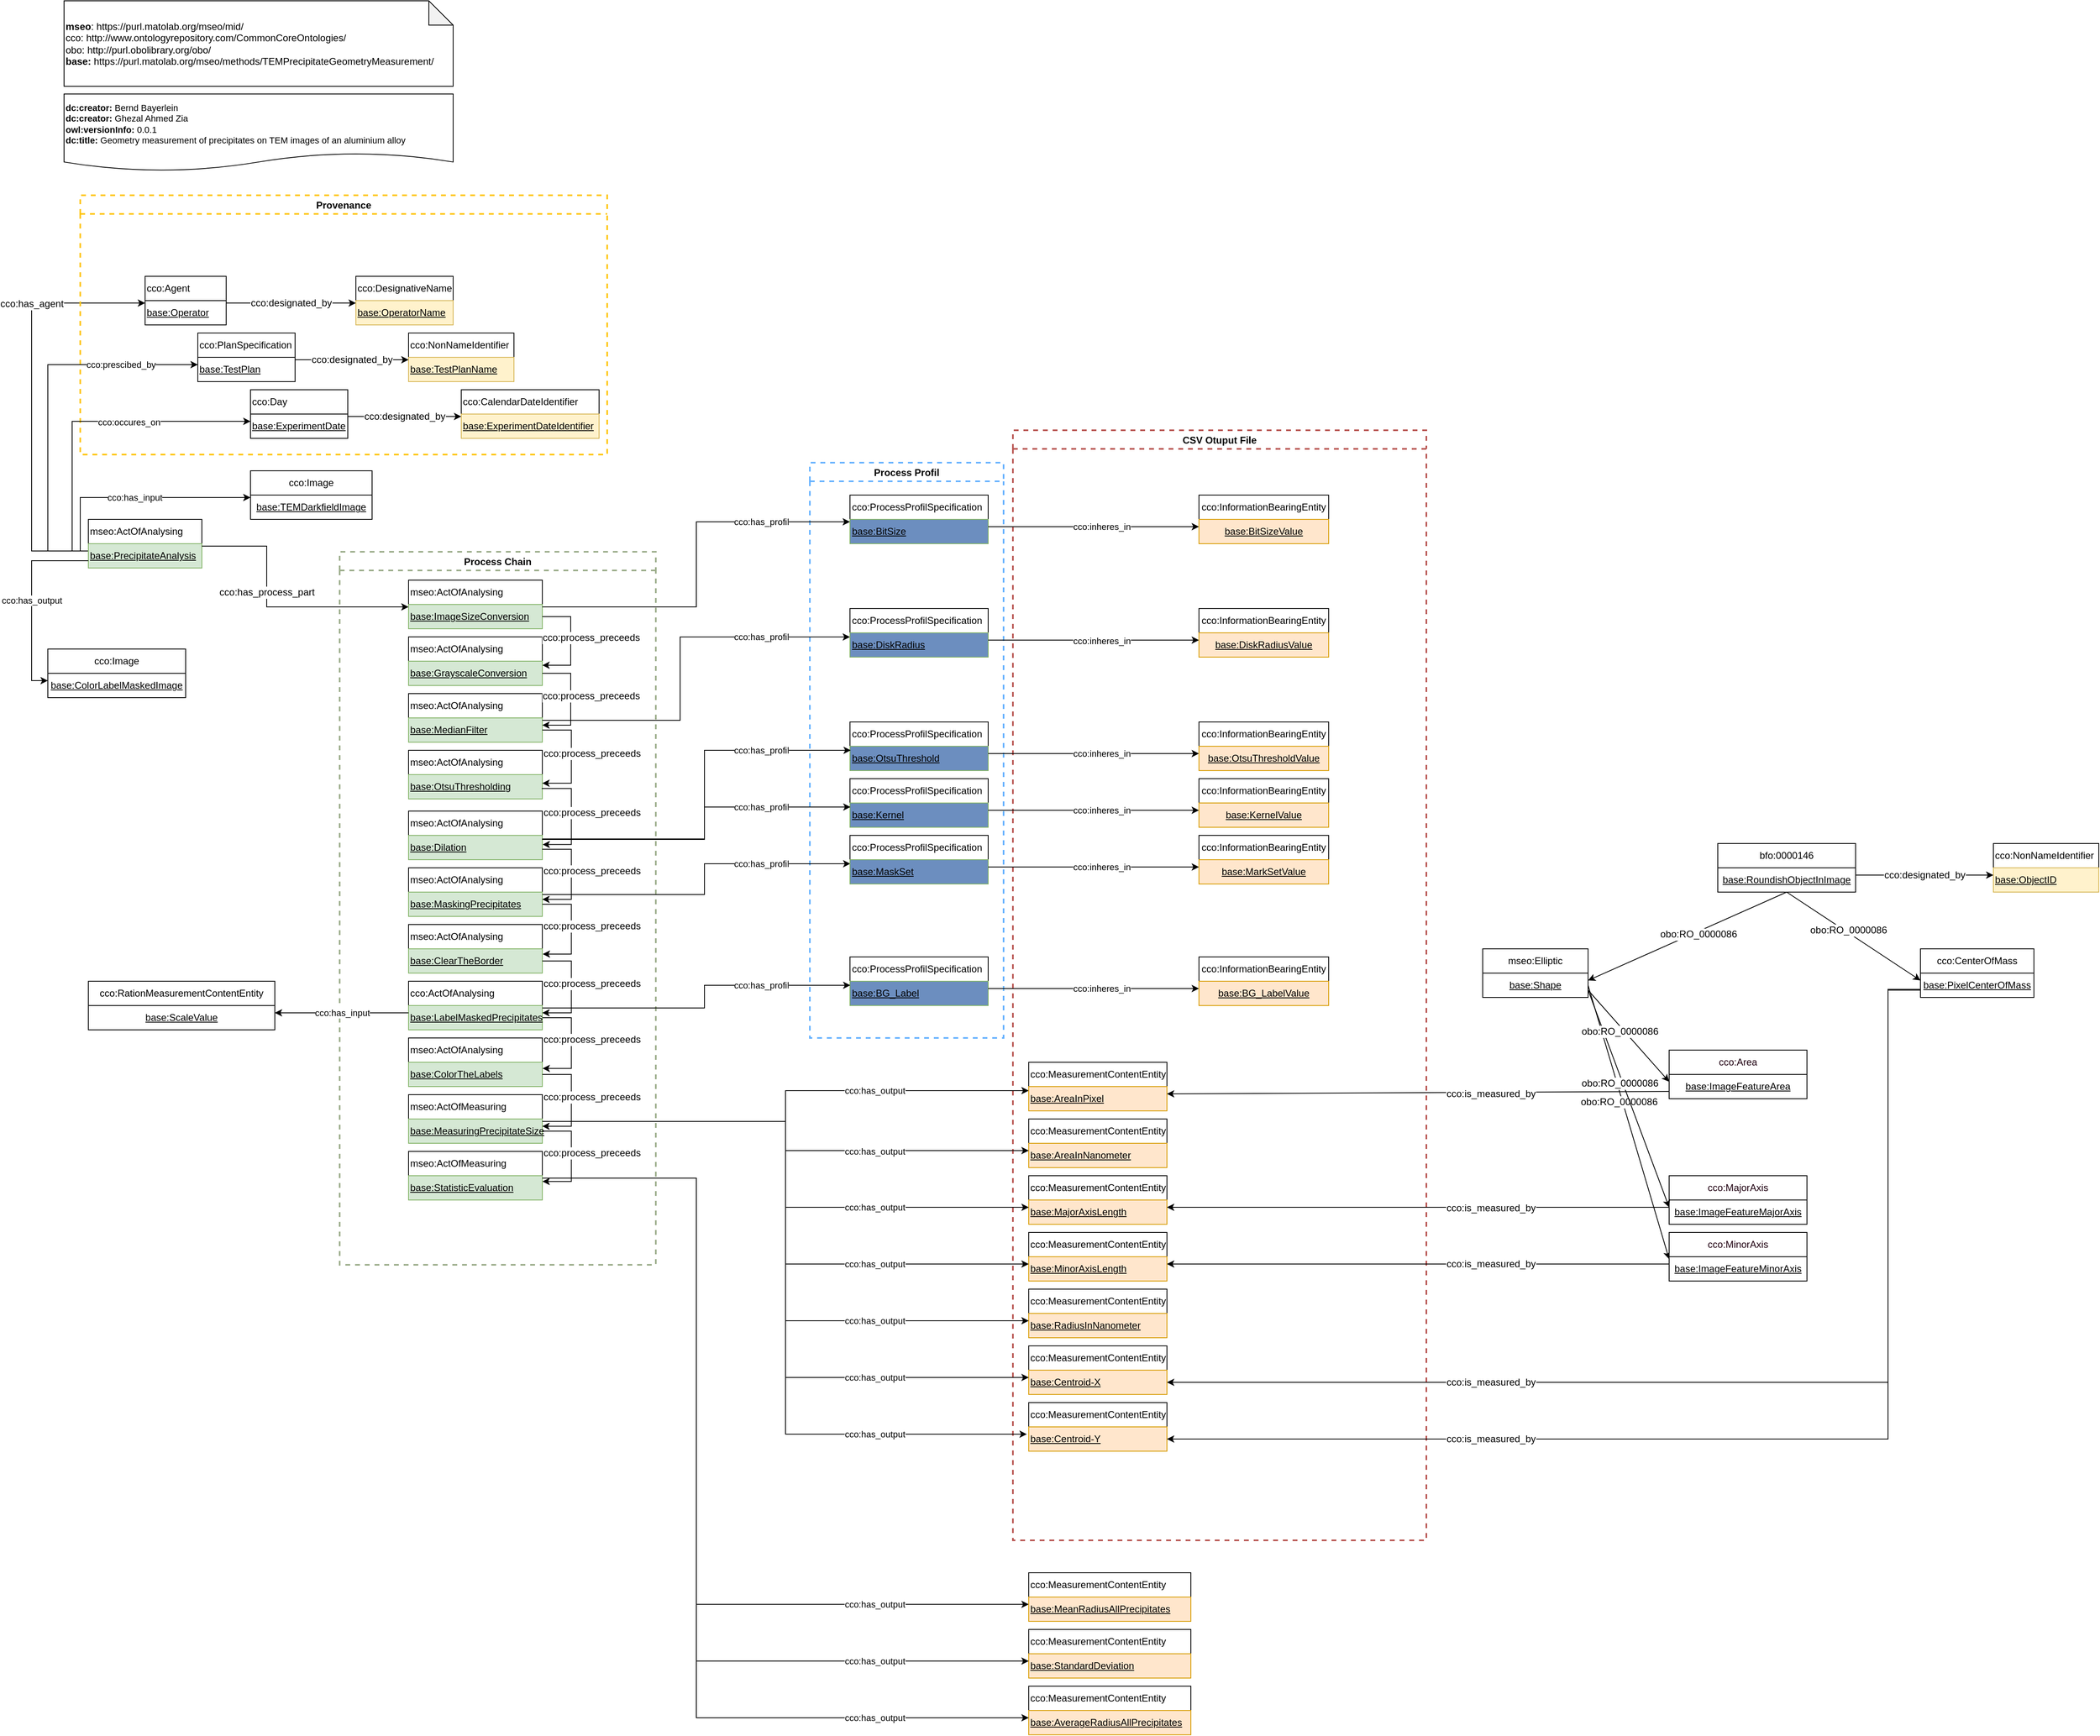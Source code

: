 <mxfile version="20.0.1" type="device"><diagram id="B9LBi02lbZW0Uz_3oodu" name="Page-1"><mxGraphModel dx="2377" dy="897" grid="1" gridSize="10" guides="1" tooltips="1" connect="1" arrows="1" fold="1" page="1" pageScale="1" pageWidth="827" pageHeight="1169" math="0" shadow="0"><root><mxCell id="0"/><mxCell id="1" parent="0"/><mxCell id="gRYD_m_ZQUYqNXIrUlsg-13" value="CSV Otuput File" style="swimlane;dashed=1;strokeColor=#b85450;strokeWidth=2;fillColor=none;" parent="1" vertex="1"><mxGeometry x="1210.5" y="570" width="510" height="1370" as="geometry"/></mxCell><mxCell id="uYR4PsqETzc3PHgIlVSY-1" value="" style="group" parent="1" vertex="1" connectable="0"><mxGeometry x="40" y="40" width="480" height="210" as="geometry"/></mxCell><mxCell id="uYR4PsqETzc3PHgIlVSY-2" value="&lt;div style=&quot;font-size: 11px&quot;&gt;&lt;font style=&quot;font-size: 11px&quot;&gt;&lt;b&gt;dc:creator:&lt;/b&gt;&amp;nbsp;Bernd Bayerlein&lt;/font&gt;&lt;/div&gt;&lt;div style=&quot;font-size: 11px&quot;&gt;&lt;font style=&quot;font-size: 11px&quot;&gt;&lt;b&gt;dc:creator:&lt;/b&gt;&amp;nbsp;Ghezal Ahmed Zia&lt;br&gt;&lt;/font&gt;&lt;/div&gt;&lt;div style=&quot;font-size: 11px&quot;&gt;&lt;font style=&quot;font-size: 11px&quot;&gt;&lt;b&gt;owl:versionInfo:&lt;/b&gt; 0.0.1&lt;/font&gt;&lt;/div&gt;&lt;div style=&quot;font-size: 11px&quot;&gt;&lt;font style=&quot;font-size: 11px&quot;&gt;&lt;b&gt;dc:title:&lt;/b&gt;&amp;nbsp;Geometry measurement of precipitates on TEM images of an aluminium alloy&lt;/font&gt;&lt;/div&gt;" style="shape=document;whiteSpace=wrap;html=1;boundedLbl=1;labelBackgroundColor=#ffffff;strokeColor=#000000;fontSize=12;fontColor=#000000;size=0.233;align=left;" parent="uYR4PsqETzc3PHgIlVSY-1" vertex="1"><mxGeometry y="115.03" width="480" height="94.97" as="geometry"/></mxCell><mxCell id="uYR4PsqETzc3PHgIlVSY-3" value="&lt;div&gt;&lt;b&gt;mseo&lt;/b&gt;:&amp;nbsp;https://purl.matolab.org/mseo/mid/&lt;/div&gt;&lt;div&gt;cco:&amp;nbsp;http://www.ontologyrepository.com/CommonCoreOntologies/&lt;/div&gt;&lt;div&gt;obo: http://purl.obolibrary.org/obo/&lt;/div&gt;&lt;div&gt;&lt;b&gt;base:&lt;/b&gt;&lt;span&gt;&amp;nbsp;https://purl.matolab.org/mseo/methods/TEMPrecipitateGeometryMeasurement/&lt;/span&gt;&lt;br&gt;&lt;/div&gt;" style="shape=note;whiteSpace=wrap;html=1;backgroundOutline=1;darkOpacity=0.05;align=left;" parent="uYR4PsqETzc3PHgIlVSY-1" vertex="1"><mxGeometry width="480" height="105.53" as="geometry"/></mxCell><mxCell id="uYR4PsqETzc3PHgIlVSY-5" value="cco:has_agent" style="edgeStyle=elbowEdgeStyle;rounded=0;orthogonalLoop=1;jettySize=auto;html=1;fontSize=12;entryX=0;entryY=0.1;entryDx=0;entryDy=0;exitX=0;exitY=0.3;exitDx=0;exitDy=0;" parent="1" source="uYR4PsqETzc3PHgIlVSY-42" target="uYR4PsqETzc3PHgIlVSY-14" edge="1"><mxGeometry x="0.454" relative="1" as="geometry"><mxPoint x="60" y="703" as="sourcePoint"/><mxPoint x="1280" y="1248" as="targetPoint"/><Array as="points"><mxPoint y="620"/><mxPoint x="40" y="560"/></Array><mxPoint as="offset"/></mxGeometry></mxCell><mxCell id="uYR4PsqETzc3PHgIlVSY-6" value="Provenance" style="swimlane;dashed=1;strokeWidth=2;strokeColor=#FFC60D;" parent="1" vertex="1"><mxGeometry x="60" y="280" width="650" height="320" as="geometry"><mxRectangle x="40" y="260" width="100" height="23" as="alternateBounds"/></mxGeometry></mxCell><mxCell id="uYR4PsqETzc3PHgIlVSY-12" value="" style="group" parent="uYR4PsqETzc3PHgIlVSY-6" vertex="1" connectable="0"><mxGeometry x="80" y="100" width="100" height="60" as="geometry"/></mxCell><mxCell id="uYR4PsqETzc3PHgIlVSY-13" value="cco:Agent" style="rounded=0;whiteSpace=wrap;html=1;snapToPoint=1;points=[[0.1,0],[0.2,0],[0.3,0],[0.4,0],[0.5,0],[0.6,0],[0.7,0],[0.8,0],[0.9,0],[0,0.1],[0,0.3],[0,0.5],[0,0.7],[0,0.9],[0.1,1],[0.2,1],[0.3,1],[0.4,1],[0.5,1],[0.6,1],[0.7,1],[0.8,1],[0.9,1],[1,0.1],[1,0.3],[1,0.5],[1,0.7],[1,0.9]];align=left;" parent="uYR4PsqETzc3PHgIlVSY-12" vertex="1"><mxGeometry width="100" height="30" as="geometry"/></mxCell><mxCell id="uYR4PsqETzc3PHgIlVSY-14" value="&lt;u&gt;base:Operator&lt;br&gt;&lt;/u&gt;" style="rounded=0;whiteSpace=wrap;html=1;snapToPoint=1;points=[[0.1,0],[0.2,0],[0.3,0],[0.4,0],[0.5,0],[0.6,0],[0.7,0],[0.8,0],[0.9,0],[0,0.1],[0,0.3],[0,0.5],[0,0.7],[0,0.9],[0.1,1],[0.2,1],[0.3,1],[0.4,1],[0.5,1],[0.6,1],[0.7,1],[0.8,1],[0.9,1],[1,0.1],[1,0.3],[1,0.5],[1,0.7],[1,0.9]];align=left;" parent="uYR4PsqETzc3PHgIlVSY-12" vertex="1"><mxGeometry y="30" width="100" height="30" as="geometry"/></mxCell><mxCell id="uYR4PsqETzc3PHgIlVSY-15" value="" style="group" parent="uYR4PsqETzc3PHgIlVSY-6" vertex="1" connectable="0"><mxGeometry x="145" y="170" width="120" height="60" as="geometry"/></mxCell><mxCell id="uYR4PsqETzc3PHgIlVSY-16" value="cco:PlanSpecification" style="rounded=0;whiteSpace=wrap;html=1;snapToPoint=1;points=[[0.1,0],[0.2,0],[0.3,0],[0.4,0],[0.5,0],[0.6,0],[0.7,0],[0.8,0],[0.9,0],[0,0.1],[0,0.3],[0,0.5],[0,0.7],[0,0.9],[0.1,1],[0.2,1],[0.3,1],[0.4,1],[0.5,1],[0.6,1],[0.7,1],[0.8,1],[0.9,1],[1,0.1],[1,0.3],[1,0.5],[1,0.7],[1,0.9]];align=left;" parent="uYR4PsqETzc3PHgIlVSY-15" vertex="1"><mxGeometry width="120" height="30" as="geometry"/></mxCell><mxCell id="uYR4PsqETzc3PHgIlVSY-17" value="&lt;u&gt;base:TestPlan&lt;br&gt;&lt;/u&gt;" style="rounded=0;whiteSpace=wrap;html=1;snapToPoint=1;points=[[0.1,0],[0.2,0],[0.3,0],[0.4,0],[0.5,0],[0.6,0],[0.7,0],[0.8,0],[0.9,0],[0,0.1],[0,0.3],[0,0.5],[0,0.7],[0,0.9],[0.1,1],[0.2,1],[0.3,1],[0.4,1],[0.5,1],[0.6,1],[0.7,1],[0.8,1],[0.9,1],[1,0.1],[1,0.3],[1,0.5],[1,0.7],[1,0.9]];align=left;" parent="uYR4PsqETzc3PHgIlVSY-15" vertex="1"><mxGeometry y="30" width="120" height="30" as="geometry"/></mxCell><mxCell id="uYR4PsqETzc3PHgIlVSY-18" value="" style="group" parent="uYR4PsqETzc3PHgIlVSY-6" vertex="1" connectable="0"><mxGeometry x="405" y="170" width="130" height="60" as="geometry"/></mxCell><mxCell id="uYR4PsqETzc3PHgIlVSY-19" value="cco:NonNameIdentifier" style="rounded=0;whiteSpace=wrap;html=1;snapToPoint=1;points=[[0.1,0],[0.2,0],[0.3,0],[0.4,0],[0.5,0],[0.6,0],[0.7,0],[0.8,0],[0.9,0],[0,0.1],[0,0.3],[0,0.5],[0,0.7],[0,0.9],[0.1,1],[0.2,1],[0.3,1],[0.4,1],[0.5,1],[0.6,1],[0.7,1],[0.8,1],[0.9,1],[1,0.1],[1,0.3],[1,0.5],[1,0.7],[1,0.9]];align=left;" parent="uYR4PsqETzc3PHgIlVSY-18" vertex="1"><mxGeometry width="130" height="30" as="geometry"/></mxCell><mxCell id="uYR4PsqETzc3PHgIlVSY-20" value="&lt;u&gt;base:TestPlanName&lt;br&gt;&lt;/u&gt;" style="rounded=0;whiteSpace=wrap;html=1;snapToPoint=1;points=[[0.1,0],[0.2,0],[0.3,0],[0.4,0],[0.5,0],[0.6,0],[0.7,0],[0.8,0],[0.9,0],[0,0.1],[0,0.3],[0,0.5],[0,0.7],[0,0.9],[0.1,1],[0.2,1],[0.3,1],[0.4,1],[0.5,1],[0.6,1],[0.7,1],[0.8,1],[0.9,1],[1,0.1],[1,0.3],[1,0.5],[1,0.7],[1,0.9]];align=left;fillColor=#fff2cc;strokeColor=#d6b656;" parent="uYR4PsqETzc3PHgIlVSY-18" vertex="1"><mxGeometry y="30" width="130" height="30" as="geometry"/></mxCell><mxCell id="uYR4PsqETzc3PHgIlVSY-21" value="cco:designated_by" style="edgeStyle=orthogonalEdgeStyle;rounded=0;orthogonalLoop=1;jettySize=auto;html=1;exitX=1;exitY=0.1;exitDx=0;exitDy=0;fontSize=12;entryX=0;entryY=0.1;entryDx=0;entryDy=0;" parent="uYR4PsqETzc3PHgIlVSY-6" source="uYR4PsqETzc3PHgIlVSY-17" target="uYR4PsqETzc3PHgIlVSY-20" edge="1"><mxGeometry relative="1" as="geometry"><mxPoint x="325" y="283" as="sourcePoint"/><mxPoint x="405" y="203" as="targetPoint"/></mxGeometry></mxCell><mxCell id="uYR4PsqETzc3PHgIlVSY-22" value="" style="group" parent="uYR4PsqETzc3PHgIlVSY-6" vertex="1" connectable="0"><mxGeometry x="340" y="100" width="120" height="60" as="geometry"/></mxCell><mxCell id="uYR4PsqETzc3PHgIlVSY-23" value="" style="group" parent="uYR4PsqETzc3PHgIlVSY-22" vertex="1" connectable="0"><mxGeometry width="120" height="60" as="geometry"/></mxCell><mxCell id="uYR4PsqETzc3PHgIlVSY-24" value="cco:DesignativeName" style="rounded=0;whiteSpace=wrap;html=1;snapToPoint=1;points=[[0.1,0],[0.2,0],[0.3,0],[0.4,0],[0.5,0],[0.6,0],[0.7,0],[0.8,0],[0.9,0],[0,0.1],[0,0.3],[0,0.5],[0,0.7],[0,0.9],[0.1,1],[0.2,1],[0.3,1],[0.4,1],[0.5,1],[0.6,1],[0.7,1],[0.8,1],[0.9,1],[1,0.1],[1,0.3],[1,0.5],[1,0.7],[1,0.9]];align=left;" parent="uYR4PsqETzc3PHgIlVSY-23" vertex="1"><mxGeometry width="120" height="30" as="geometry"/></mxCell><mxCell id="uYR4PsqETzc3PHgIlVSY-25" value="&lt;u&gt;base:OperatorName&lt;br&gt;&lt;/u&gt;" style="rounded=0;whiteSpace=wrap;html=1;snapToPoint=1;points=[[0.1,0],[0.2,0],[0.3,0],[0.4,0],[0.5,0],[0.6,0],[0.7,0],[0.8,0],[0.9,0],[0,0.1],[0,0.3],[0,0.5],[0,0.7],[0,0.9],[0.1,1],[0.2,1],[0.3,1],[0.4,1],[0.5,1],[0.6,1],[0.7,1],[0.8,1],[0.9,1],[1,0.1],[1,0.3],[1,0.5],[1,0.7],[1,0.9]];align=left;fillColor=#fff2cc;strokeColor=#d6b656;" parent="uYR4PsqETzc3PHgIlVSY-23" vertex="1"><mxGeometry y="30" width="120" height="30" as="geometry"/></mxCell><mxCell id="uYR4PsqETzc3PHgIlVSY-26" value="cco:designated_by" style="edgeStyle=orthogonalEdgeStyle;rounded=0;orthogonalLoop=1;jettySize=auto;html=1;exitX=1;exitY=0.1;exitDx=0;exitDy=0;fontSize=12;entryX=0;entryY=0.1;entryDx=0;entryDy=0;" parent="uYR4PsqETzc3PHgIlVSY-6" source="uYR4PsqETzc3PHgIlVSY-14" target="uYR4PsqETzc3PHgIlVSY-25" edge="1"><mxGeometry relative="1" as="geometry"><mxPoint x="180" y="133" as="sourcePoint"/><mxPoint x="260" y="150.0" as="targetPoint"/></mxGeometry></mxCell><mxCell id="uYR4PsqETzc3PHgIlVSY-27" value="" style="group" parent="uYR4PsqETzc3PHgIlVSY-6" vertex="1" connectable="0"><mxGeometry x="470" y="240" width="170" height="60" as="geometry"/></mxCell><mxCell id="uYR4PsqETzc3PHgIlVSY-28" value="cco:CalendarDateIdentifier" style="rounded=0;whiteSpace=wrap;html=1;snapToPoint=1;points=[[0.1,0],[0.2,0],[0.3,0],[0.4,0],[0.5,0],[0.6,0],[0.7,0],[0.8,0],[0.9,0],[0,0.1],[0,0.3],[0,0.5],[0,0.7],[0,0.9],[0.1,1],[0.2,1],[0.3,1],[0.4,1],[0.5,1],[0.6,1],[0.7,1],[0.8,1],[0.9,1],[1,0.1],[1,0.3],[1,0.5],[1,0.7],[1,0.9]];align=left;" parent="uYR4PsqETzc3PHgIlVSY-27" vertex="1"><mxGeometry width="170" height="30" as="geometry"/></mxCell><mxCell id="uYR4PsqETzc3PHgIlVSY-29" value="&lt;u&gt;base:ExperimentDateIdentifier&lt;br&gt;&lt;/u&gt;" style="rounded=0;whiteSpace=wrap;html=1;snapToPoint=1;points=[[0.1,0],[0.2,0],[0.3,0],[0.4,0],[0.5,0],[0.6,0],[0.7,0],[0.8,0],[0.9,0],[0,0.1],[0,0.3],[0,0.5],[0,0.7],[0,0.9],[0.1,1],[0.2,1],[0.3,1],[0.4,1],[0.5,1],[0.6,1],[0.7,1],[0.8,1],[0.9,1],[1,0.1],[1,0.3],[1,0.5],[1,0.7],[1,0.9]];align=left;fillColor=#fff2cc;strokeColor=#d6b656;" parent="uYR4PsqETzc3PHgIlVSY-27" vertex="1"><mxGeometry y="30" width="170" height="30" as="geometry"/></mxCell><mxCell id="uYR4PsqETzc3PHgIlVSY-30" value="" style="group" parent="uYR4PsqETzc3PHgIlVSY-6" vertex="1" connectable="0"><mxGeometry x="210" y="240" width="120" height="60" as="geometry"/></mxCell><mxCell id="uYR4PsqETzc3PHgIlVSY-31" value="cco:Day" style="rounded=0;whiteSpace=wrap;html=1;snapToPoint=1;points=[[0.1,0],[0.2,0],[0.3,0],[0.4,0],[0.5,0],[0.6,0],[0.7,0],[0.8,0],[0.9,0],[0,0.1],[0,0.3],[0,0.5],[0,0.7],[0,0.9],[0.1,1],[0.2,1],[0.3,1],[0.4,1],[0.5,1],[0.6,1],[0.7,1],[0.8,1],[0.9,1],[1,0.1],[1,0.3],[1,0.5],[1,0.7],[1,0.9]];align=left;" parent="uYR4PsqETzc3PHgIlVSY-30" vertex="1"><mxGeometry width="120" height="30" as="geometry"/></mxCell><mxCell id="uYR4PsqETzc3PHgIlVSY-32" value="&lt;u&gt;base:ExperimentDate&lt;br&gt;&lt;/u&gt;" style="rounded=0;whiteSpace=wrap;html=1;snapToPoint=1;points=[[0.1,0],[0.2,0],[0.3,0],[0.4,0],[0.5,0],[0.6,0],[0.7,0],[0.8,0],[0.9,0],[0,0.1],[0,0.3],[0,0.5],[0,0.7],[0,0.9],[0.1,1],[0.2,1],[0.3,1],[0.4,1],[0.5,1],[0.6,1],[0.7,1],[0.8,1],[0.9,1],[1,0.1],[1,0.3],[1,0.5],[1,0.7],[1,0.9]];align=left;" parent="uYR4PsqETzc3PHgIlVSY-30" vertex="1"><mxGeometry y="30" width="120" height="30" as="geometry"/></mxCell><mxCell id="uYR4PsqETzc3PHgIlVSY-33" value="cco:designated_by" style="edgeStyle=orthogonalEdgeStyle;rounded=0;orthogonalLoop=1;jettySize=auto;html=1;exitX=1;exitY=0.1;exitDx=0;exitDy=0;fontSize=12;entryX=0;entryY=0.1;entryDx=0;entryDy=0;" parent="uYR4PsqETzc3PHgIlVSY-6" source="uYR4PsqETzc3PHgIlVSY-32" target="uYR4PsqETzc3PHgIlVSY-29" edge="1"><mxGeometry relative="1" as="geometry"><mxPoint x="310" y="273" as="sourcePoint"/><mxPoint x="390" y="290.0" as="targetPoint"/></mxGeometry></mxCell><mxCell id="uYR4PsqETzc3PHgIlVSY-39" value="cco:prescibed_by" style="edgeStyle=orthogonalEdgeStyle;rounded=0;orthogonalLoop=1;jettySize=auto;html=1;exitX=0;exitY=0.3;exitDx=0;exitDy=0;entryX=0;entryY=0.3;entryDx=0;entryDy=0;" parent="1" source="uYR4PsqETzc3PHgIlVSY-42" target="uYR4PsqETzc3PHgIlVSY-17" edge="1"><mxGeometry x="0.591" relative="1" as="geometry"><mxPoint x="60" y="709" as="sourcePoint"/><Array as="points"><mxPoint x="20" y="719"/><mxPoint x="20" y="489"/></Array><mxPoint as="offset"/></mxGeometry></mxCell><mxCell id="uYR4PsqETzc3PHgIlVSY-40" value="cco:occures_on" style="edgeStyle=orthogonalEdgeStyle;rounded=0;orthogonalLoop=1;jettySize=auto;html=1;exitX=0;exitY=0.3;exitDx=0;exitDy=0;entryX=0;entryY=0.3;entryDx=0;entryDy=0;" parent="1" source="uYR4PsqETzc3PHgIlVSY-42" target="uYR4PsqETzc3PHgIlVSY-32" edge="1"><mxGeometry x="0.25" y="-1" relative="1" as="geometry"><mxPoint x="60" y="709" as="sourcePoint"/><Array as="points"><mxPoint x="50" y="719"/><mxPoint x="50" y="559"/></Array><mxPoint as="offset"/></mxGeometry></mxCell><mxCell id="uYR4PsqETzc3PHgIlVSY-41" value="mseo:ActOfAnalysing&lt;span&gt;&#9;&lt;/span&gt;" style="rounded=0;whiteSpace=wrap;html=1;snapToPoint=1;points=[[0.1,0],[0.2,0],[0.3,0],[0.4,0],[0.5,0],[0.6,0],[0.7,0],[0.8,0],[0.9,0],[0,0.1],[0,0.3],[0,0.5],[0,0.7],[0,0.9],[0.1,1],[0.2,1],[0.3,1],[0.4,1],[0.5,1],[0.6,1],[0.7,1],[0.8,1],[0.9,1],[1,0.1],[1,0.3],[1,0.5],[1,0.7],[1,0.9]];align=left;" parent="1" vertex="1"><mxGeometry x="70" y="680" width="140" height="30" as="geometry"/></mxCell><mxCell id="uYR4PsqETzc3PHgIlVSY-81" value="cco:has_input" style="edgeStyle=orthogonalEdgeStyle;rounded=0;orthogonalLoop=1;jettySize=auto;html=1;exitX=0;exitY=0.3;exitDx=0;exitDy=0;entryX=0;entryY=0.1;entryDx=0;entryDy=0;" parent="1" source="uYR4PsqETzc3PHgIlVSY-42" target="uYR4PsqETzc3PHgIlVSY-80" edge="1"><mxGeometry relative="1" as="geometry"><Array as="points"><mxPoint x="60" y="719"/><mxPoint x="60" y="653"/></Array></mxGeometry></mxCell><mxCell id="uYR4PsqETzc3PHgIlVSY-42" value="&lt;u&gt;base:PrecipitateAnalysis&lt;br&gt;&lt;/u&gt;" style="rounded=0;whiteSpace=wrap;html=1;snapToPoint=1;points=[[0.1,0],[0.2,0],[0.3,0],[0.4,0],[0.5,0],[0.6,0],[0.7,0],[0.8,0],[0.9,0],[0,0.1],[0,0.3],[0,0.5],[0,0.7],[0,0.9],[0.1,1],[0.2,1],[0.3,1],[0.4,1],[0.5,1],[0.6,1],[0.7,1],[0.8,1],[0.9,1],[1,0.1],[1,0.3],[1,0.5],[1,0.7],[1,0.9]];align=left;fillColor=#d5e8d4;strokeColor=#82b366;" parent="1" vertex="1"><mxGeometry x="70" y="710" width="140" height="30" as="geometry"/></mxCell><mxCell id="uYR4PsqETzc3PHgIlVSY-43" value="cco:has_process_part" style="rounded=0;orthogonalLoop=1;jettySize=auto;html=1;exitX=1;exitY=0.1;exitDx=0;exitDy=0;fontSize=12;entryX=0;entryY=0.1;entryDx=0;entryDy=0;edgeStyle=elbowEdgeStyle;" parent="1" source="uYR4PsqETzc3PHgIlVSY-42" target="uYR4PsqETzc3PHgIlVSY-55" edge="1"><mxGeometry x="-0.17" relative="1" as="geometry"><mxPoint x="610" y="715" as="targetPoint"/><mxPoint as="offset"/><Array as="points"><mxPoint x="290" y="750"/></Array></mxGeometry></mxCell><mxCell id="uYR4PsqETzc3PHgIlVSY-50" value="Process Chain" style="swimlane;strokeColor=#9CAD8B;dashed=1;strokeWidth=2;" parent="1" vertex="1"><mxGeometry x="380" y="720" width="390" height="880" as="geometry"><mxRectangle x="265" y="745" width="120" height="23" as="alternateBounds"/></mxGeometry></mxCell><mxCell id="uYR4PsqETzc3PHgIlVSY-53" value="" style="group" parent="uYR4PsqETzc3PHgIlVSY-50" vertex="1" connectable="0"><mxGeometry x="85" y="35" width="165" height="60" as="geometry"/></mxCell><mxCell id="uYR4PsqETzc3PHgIlVSY-54" value="mseo:ActOfAnalysing&lt;span&gt;&#9;&lt;/span&gt;" style="rounded=0;whiteSpace=wrap;html=1;snapToPoint=1;points=[[0.1,0],[0.2,0],[0.3,0],[0.4,0],[0.5,0],[0.6,0],[0.7,0],[0.8,0],[0.9,0],[0,0.1],[0,0.3],[0,0.5],[0,0.7],[0,0.9],[0.1,1],[0.2,1],[0.3,1],[0.4,1],[0.5,1],[0.6,1],[0.7,1],[0.8,1],[0.9,1],[1,0.1],[1,0.3],[1,0.5],[1,0.7],[1,0.9]];align=left;" parent="uYR4PsqETzc3PHgIlVSY-53" vertex="1"><mxGeometry width="165" height="30" as="geometry"/></mxCell><mxCell id="uYR4PsqETzc3PHgIlVSY-55" value="&lt;u&gt;base:ImageSizeConversion&lt;/u&gt;" style="rounded=0;whiteSpace=wrap;html=1;snapToPoint=1;points=[[0.1,0],[0.2,0],[0.3,0],[0.4,0],[0.5,0],[0.6,0],[0.7,0],[0.8,0],[0.9,0],[0,0.1],[0,0.3],[0,0.5],[0,0.7],[0,0.9],[0.1,1],[0.2,1],[0.3,1],[0.4,1],[0.5,1],[0.6,1],[0.7,1],[0.8,1],[0.9,1],[1,0.1],[1,0.3],[1,0.5],[1,0.7],[1,0.9]];align=left;fillColor=#d5e8d4;strokeColor=#82b366;" parent="uYR4PsqETzc3PHgIlVSY-53" vertex="1"><mxGeometry y="30" width="165" height="30" as="geometry"/></mxCell><mxCell id="uYR4PsqETzc3PHgIlVSY-60" value="" style="group" parent="uYR4PsqETzc3PHgIlVSY-50" vertex="1" connectable="0"><mxGeometry x="85" y="105" width="165" height="60" as="geometry"/></mxCell><mxCell id="uYR4PsqETzc3PHgIlVSY-61" value="" style="group" parent="uYR4PsqETzc3PHgIlVSY-60" vertex="1" connectable="0"><mxGeometry width="165" height="60" as="geometry"/></mxCell><mxCell id="uYR4PsqETzc3PHgIlVSY-62" value="mseo:ActOfAnalysing" style="rounded=0;whiteSpace=wrap;html=1;snapToPoint=1;points=[[0.1,0],[0.2,0],[0.3,0],[0.4,0],[0.5,0],[0.6,0],[0.7,0],[0.8,0],[0.9,0],[0,0.1],[0,0.3],[0,0.5],[0,0.7],[0,0.9],[0.1,1],[0.2,1],[0.3,1],[0.4,1],[0.5,1],[0.6,1],[0.7,1],[0.8,1],[0.9,1],[1,0.1],[1,0.3],[1,0.5],[1,0.7],[1,0.9]];align=left;" parent="uYR4PsqETzc3PHgIlVSY-61" vertex="1"><mxGeometry width="165" height="30" as="geometry"/></mxCell><mxCell id="uYR4PsqETzc3PHgIlVSY-63" value="&lt;u&gt;base:GrayscaleConversion&lt;/u&gt;" style="rounded=0;whiteSpace=wrap;html=1;snapToPoint=1;points=[[0.1,0],[0.2,0],[0.3,0],[0.4,0],[0.5,0],[0.6,0],[0.7,0],[0.8,0],[0.9,0],[0,0.1],[0,0.3],[0,0.5],[0,0.7],[0,0.9],[0.1,1],[0.2,1],[0.3,1],[0.4,1],[0.5,1],[0.6,1],[0.7,1],[0.8,1],[0.9,1],[1,0.1],[1,0.3],[1,0.5],[1,0.7],[1,0.9]];align=left;fillColor=#d5e8d4;strokeColor=#82b366;" parent="uYR4PsqETzc3PHgIlVSY-61" vertex="1"><mxGeometry y="30" width="165" height="30" as="geometry"/></mxCell><mxCell id="uYR4PsqETzc3PHgIlVSY-64" value="" style="group" parent="uYR4PsqETzc3PHgIlVSY-50" vertex="1" connectable="0"><mxGeometry x="85" y="175" width="165" height="60" as="geometry"/></mxCell><mxCell id="uYR4PsqETzc3PHgIlVSY-65" value="mseo:ActOfAnalysing" style="rounded=0;whiteSpace=wrap;html=1;snapToPoint=1;points=[[0.1,0],[0.2,0],[0.3,0],[0.4,0],[0.5,0],[0.6,0],[0.7,0],[0.8,0],[0.9,0],[0,0.1],[0,0.3],[0,0.5],[0,0.7],[0,0.9],[0.1,1],[0.2,1],[0.3,1],[0.4,1],[0.5,1],[0.6,1],[0.7,1],[0.8,1],[0.9,1],[1,0.1],[1,0.3],[1,0.5],[1,0.7],[1,0.9]];align=left;" parent="uYR4PsqETzc3PHgIlVSY-64" vertex="1"><mxGeometry width="165" height="30" as="geometry"/></mxCell><mxCell id="uYR4PsqETzc3PHgIlVSY-66" value="&lt;u&gt;base:&lt;/u&gt;&lt;u&gt;MedianFilter&lt;/u&gt;" style="rounded=0;whiteSpace=wrap;html=1;snapToPoint=1;points=[[0.1,0],[0.2,0],[0.3,0],[0.4,0],[0.5,0],[0.6,0],[0.7,0],[0.8,0],[0.9,0],[0,0.1],[0,0.3],[0,0.5],[0,0.7],[0,0.9],[0.1,1],[0.2,1],[0.3,1],[0.4,1],[0.5,1],[0.6,1],[0.7,1],[0.8,1],[0.9,1],[1,0.1],[1,0.3],[1,0.5],[1,0.7],[1,0.9]];align=left;fillColor=#d5e8d4;strokeColor=#82b366;" parent="uYR4PsqETzc3PHgIlVSY-64" vertex="1"><mxGeometry y="30" width="165" height="30" as="geometry"/></mxCell><mxCell id="uYR4PsqETzc3PHgIlVSY-67" value="" style="group" parent="uYR4PsqETzc3PHgIlVSY-50" vertex="1" connectable="0"><mxGeometry x="85" y="245" width="165" height="60" as="geometry"/></mxCell><mxCell id="uYR4PsqETzc3PHgIlVSY-68" value="mseo:ActOfAnalysing" style="rounded=0;whiteSpace=wrap;html=1;snapToPoint=1;points=[[0.1,0],[0.2,0],[0.3,0],[0.4,0],[0.5,0],[0.6,0],[0.7,0],[0.8,0],[0.9,0],[0,0.1],[0,0.3],[0,0.5],[0,0.7],[0,0.9],[0.1,1],[0.2,1],[0.3,1],[0.4,1],[0.5,1],[0.6,1],[0.7,1],[0.8,1],[0.9,1],[1,0.1],[1,0.3],[1,0.5],[1,0.7],[1,0.9]];align=left;" parent="uYR4PsqETzc3PHgIlVSY-67" vertex="1"><mxGeometry width="165" height="30" as="geometry"/></mxCell><mxCell id="uYR4PsqETzc3PHgIlVSY-69" value="&lt;u&gt;base:OtsuThresholding&lt;/u&gt;" style="rounded=0;whiteSpace=wrap;html=1;snapToPoint=1;points=[[0.1,0],[0.2,0],[0.3,0],[0.4,0],[0.5,0],[0.6,0],[0.7,0],[0.8,0],[0.9,0],[0,0.1],[0,0.3],[0,0.5],[0,0.7],[0,0.9],[0.1,1],[0.2,1],[0.3,1],[0.4,1],[0.5,1],[0.6,1],[0.7,1],[0.8,1],[0.9,1],[1,0.1],[1,0.3],[1,0.5],[1,0.7],[1,0.9]];align=left;fillColor=#d5e8d4;strokeColor=#82b366;" parent="uYR4PsqETzc3PHgIlVSY-67" vertex="1"><mxGeometry y="30" width="165" height="30" as="geometry"/></mxCell><mxCell id="uYR4PsqETzc3PHgIlVSY-70" value="" style="group" parent="uYR4PsqETzc3PHgIlVSY-50" vertex="1" connectable="0"><mxGeometry x="85" y="469" width="165" height="60" as="geometry"/></mxCell><mxCell id="uYR4PsqETzc3PHgIlVSY-71" value="mseo:ActOfAnalysing" style="rounded=0;whiteSpace=wrap;html=1;snapToPoint=1;points=[[0.1,0],[0.2,0],[0.3,0],[0.4,0],[0.5,0],[0.6,0],[0.7,0],[0.8,0],[0.9,0],[0,0.1],[0,0.3],[0,0.5],[0,0.7],[0,0.9],[0.1,1],[0.2,1],[0.3,1],[0.4,1],[0.5,1],[0.6,1],[0.7,1],[0.8,1],[0.9,1],[1,0.1],[1,0.3],[1,0.5],[1,0.7],[1,0.9]];align=left;" parent="uYR4PsqETzc3PHgIlVSY-70" vertex="1"><mxGeometry y="-9" width="165" height="30" as="geometry"/></mxCell><mxCell id="uYR4PsqETzc3PHgIlVSY-72" value="&lt;u&gt;base:ClearTheBorder&lt;/u&gt;" style="rounded=0;whiteSpace=wrap;html=1;snapToPoint=1;points=[[0.1,0],[0.2,0],[0.3,0],[0.4,0],[0.5,0],[0.6,0],[0.7,0],[0.8,0],[0.9,0],[0,0.1],[0,0.3],[0,0.5],[0,0.7],[0,0.9],[0.1,1],[0.2,1],[0.3,1],[0.4,1],[0.5,1],[0.6,1],[0.7,1],[0.8,1],[0.9,1],[1,0.1],[1,0.3],[1,0.5],[1,0.7],[1,0.9]];align=left;fillColor=#d5e8d4;strokeColor=#82b366;" parent="uYR4PsqETzc3PHgIlVSY-70" vertex="1"><mxGeometry y="21" width="165" height="30" as="geometry"/></mxCell><mxCell id="uYR4PsqETzc3PHgIlVSY-73" value="" style="group" parent="uYR4PsqETzc3PHgIlVSY-50" vertex="1" connectable="0"><mxGeometry x="85" y="530" width="165" height="60" as="geometry"/></mxCell><mxCell id="uYR4PsqETzc3PHgIlVSY-74" value="cco:ActOfAnalysing&lt;span style=&quot;white-space: pre&quot;&gt;&#9;&lt;/span&gt;" style="rounded=0;whiteSpace=wrap;html=1;snapToPoint=1;points=[[0.1,0],[0.2,0],[0.3,0],[0.4,0],[0.5,0],[0.6,0],[0.7,0],[0.8,0],[0.9,0],[0,0.1],[0,0.3],[0,0.5],[0,0.7],[0,0.9],[0.1,1],[0.2,1],[0.3,1],[0.4,1],[0.5,1],[0.6,1],[0.7,1],[0.8,1],[0.9,1],[1,0.1],[1,0.3],[1,0.5],[1,0.7],[1,0.9]];align=left;" parent="uYR4PsqETzc3PHgIlVSY-73" vertex="1"><mxGeometry width="165" height="30" as="geometry"/></mxCell><mxCell id="uYR4PsqETzc3PHgIlVSY-75" value="&lt;u&gt;base:LabelMaskedPrecipitates&lt;/u&gt;" style="rounded=0;whiteSpace=wrap;html=1;snapToPoint=1;points=[[0.1,0],[0.2,0],[0.3,0],[0.4,0],[0.5,0],[0.6,0],[0.7,0],[0.8,0],[0.9,0],[0,0.1],[0,0.3],[0,0.5],[0,0.7],[0,0.9],[0.1,1],[0.2,1],[0.3,1],[0.4,1],[0.5,1],[0.6,1],[0.7,1],[0.8,1],[0.9,1],[1,0.1],[1,0.3],[1,0.5],[1,0.7],[1,0.9]];align=left;fillColor=#d5e8d4;strokeColor=#82b366;" parent="uYR4PsqETzc3PHgIlVSY-73" vertex="1"><mxGeometry y="30" width="165" height="30" as="geometry"/></mxCell><mxCell id="uYR4PsqETzc3PHgIlVSY-76" value="" style="group" parent="uYR4PsqETzc3PHgIlVSY-50" vertex="1" connectable="0"><mxGeometry x="85" y="600" width="165" height="60" as="geometry"/></mxCell><mxCell id="uYR4PsqETzc3PHgIlVSY-77" value="mseo:ActOfAnalysing&lt;span style=&quot;white-space: pre&quot;&gt;&#9;&lt;/span&gt;" style="rounded=0;whiteSpace=wrap;html=1;snapToPoint=1;points=[[0.1,0],[0.2,0],[0.3,0],[0.4,0],[0.5,0],[0.6,0],[0.7,0],[0.8,0],[0.9,0],[0,0.1],[0,0.3],[0,0.5],[0,0.7],[0,0.9],[0.1,1],[0.2,1],[0.3,1],[0.4,1],[0.5,1],[0.6,1],[0.7,1],[0.8,1],[0.9,1],[1,0.1],[1,0.3],[1,0.5],[1,0.7],[1,0.9]];align=left;" parent="uYR4PsqETzc3PHgIlVSY-76" vertex="1"><mxGeometry width="165" height="30" as="geometry"/></mxCell><mxCell id="uYR4PsqETzc3PHgIlVSY-78" value="&lt;u&gt;base:ColorTheLabels&lt;br&gt;&lt;/u&gt;" style="rounded=0;whiteSpace=wrap;html=1;snapToPoint=1;points=[[0.1,0],[0.2,0],[0.3,0],[0.4,0],[0.5,0],[0.6,0],[0.7,0],[0.8,0],[0.9,0],[0,0.1],[0,0.3],[0,0.5],[0,0.7],[0,0.9],[0.1,1],[0.2,1],[0.3,1],[0.4,1],[0.5,1],[0.6,1],[0.7,1],[0.8,1],[0.9,1],[1,0.1],[1,0.3],[1,0.5],[1,0.7],[1,0.9]];align=left;fillColor=#d5e8d4;strokeColor=#82b366;" parent="uYR4PsqETzc3PHgIlVSY-76" vertex="1"><mxGeometry y="30" width="165" height="30" as="geometry"/></mxCell><mxCell id="wYRk01Rx7Cjt8pUqmS8Z-1" value="" style="group" parent="uYR4PsqETzc3PHgIlVSY-50" vertex="1" connectable="0"><mxGeometry x="85" y="670" width="165" height="60" as="geometry"/></mxCell><mxCell id="wYRk01Rx7Cjt8pUqmS8Z-2" value="mseo:ActOfMeasuring&lt;span style=&quot;white-space: pre&quot;&gt;&#9;&lt;/span&gt;" style="rounded=0;whiteSpace=wrap;html=1;snapToPoint=1;points=[[0.1,0],[0.2,0],[0.3,0],[0.4,0],[0.5,0],[0.6,0],[0.7,0],[0.8,0],[0.9,0],[0,0.1],[0,0.3],[0,0.5],[0,0.7],[0,0.9],[0.1,1],[0.2,1],[0.3,1],[0.4,1],[0.5,1],[0.6,1],[0.7,1],[0.8,1],[0.9,1],[1,0.1],[1,0.3],[1,0.5],[1,0.7],[1,0.9]];align=left;" parent="wYRk01Rx7Cjt8pUqmS8Z-1" vertex="1"><mxGeometry width="165" height="30" as="geometry"/></mxCell><mxCell id="wYRk01Rx7Cjt8pUqmS8Z-3" value="&lt;u&gt;base:MeasuringPrecipitateSize&lt;br&gt;&lt;/u&gt;" style="rounded=0;whiteSpace=wrap;html=1;snapToPoint=1;points=[[0.1,0],[0.2,0],[0.3,0],[0.4,0],[0.5,0],[0.6,0],[0.7,0],[0.8,0],[0.9,0],[0,0.1],[0,0.3],[0,0.5],[0,0.7],[0,0.9],[0.1,1],[0.2,1],[0.3,1],[0.4,1],[0.5,1],[0.6,1],[0.7,1],[0.8,1],[0.9,1],[1,0.1],[1,0.3],[1,0.5],[1,0.7],[1,0.9]];align=left;fillColor=#d5e8d4;strokeColor=#82b366;" parent="wYRk01Rx7Cjt8pUqmS8Z-1" vertex="1"><mxGeometry y="30" width="165" height="30" as="geometry"/></mxCell><mxCell id="wYRk01Rx7Cjt8pUqmS8Z-6" value="mseo:ActOfMeasuring&lt;span style=&quot;white-space: pre&quot;&gt;&#9;&lt;/span&gt;" style="rounded=0;whiteSpace=wrap;html=1;snapToPoint=1;points=[[0.1,0],[0.2,0],[0.3,0],[0.4,0],[0.5,0],[0.6,0],[0.7,0],[0.8,0],[0.9,0],[0,0.1],[0,0.3],[0,0.5],[0,0.7],[0,0.9],[0.1,1],[0.2,1],[0.3,1],[0.4,1],[0.5,1],[0.6,1],[0.7,1],[0.8,1],[0.9,1],[1,0.1],[1,0.3],[1,0.5],[1,0.7],[1,0.9]];align=left;" parent="uYR4PsqETzc3PHgIlVSY-50" vertex="1"><mxGeometry x="85" y="740" width="165" height="30" as="geometry"/></mxCell><mxCell id="wYRk01Rx7Cjt8pUqmS8Z-7" value="&lt;u&gt;base:StatisticEvaluation&lt;br&gt;&lt;/u&gt;" style="rounded=0;whiteSpace=wrap;html=1;snapToPoint=1;points=[[0.1,0],[0.2,0],[0.3,0],[0.4,0],[0.5,0],[0.6,0],[0.7,0],[0.8,0],[0.9,0],[0,0.1],[0,0.3],[0,0.5],[0,0.7],[0,0.9],[0.1,1],[0.2,1],[0.3,1],[0.4,1],[0.5,1],[0.6,1],[0.7,1],[0.8,1],[0.9,1],[1,0.1],[1,0.3],[1,0.5],[1,0.7],[1,0.9]];align=left;fillColor=#d5e8d4;strokeColor=#82b366;" parent="uYR4PsqETzc3PHgIlVSY-50" vertex="1"><mxGeometry x="85" y="770" width="165" height="30" as="geometry"/></mxCell><mxCell id="_jBsITCaWhhyKtDvWdi0-6" value="cco:process_preceeds" style="rounded=0;orthogonalLoop=1;jettySize=auto;html=1;exitX=1;exitY=0.5;exitDx=0;exitDy=0;fontSize=12;edgeStyle=elbowEdgeStyle;entryX=1;entryY=0.167;entryDx=0;entryDy=0;entryPerimeter=0;" parent="uYR4PsqETzc3PHgIlVSY-50" source="uYR4PsqETzc3PHgIlVSY-55" target="uYR4PsqETzc3PHgIlVSY-63" edge="1"><mxGeometry x="-0.06" y="25" relative="1" as="geometry"><mxPoint x="240" y="70" as="sourcePoint"/><mxPoint x="250" y="140" as="targetPoint"/><Array as="points"><mxPoint x="285" y="80"/><mxPoint x="285" y="87"/></Array><mxPoint as="offset"/></mxGeometry></mxCell><mxCell id="_jBsITCaWhhyKtDvWdi0-7" value="cco:process_preceeds" style="rounded=0;orthogonalLoop=1;jettySize=auto;html=1;exitX=1;exitY=0.5;exitDx=0;exitDy=0;fontSize=12;entryX=1;entryY=0.3;entryDx=0;entryDy=0;edgeStyle=elbowEdgeStyle;" parent="uYR4PsqETzc3PHgIlVSY-50" source="uYR4PsqETzc3PHgIlVSY-63" target="uYR4PsqETzc3PHgIlVSY-66" edge="1"><mxGeometry x="-0.06" y="25" relative="1" as="geometry"><mxPoint x="240" y="150" as="sourcePoint"/><mxPoint x="241.86" y="221.48" as="targetPoint"/><Array as="points"><mxPoint x="285" y="167"/></Array><mxPoint as="offset"/></mxGeometry></mxCell><mxCell id="_jBsITCaWhhyKtDvWdi0-10" value="cco:process_preceeds" style="rounded=0;orthogonalLoop=1;jettySize=auto;html=1;exitX=1;exitY=0.5;exitDx=0;exitDy=0;fontSize=12;entryX=1;entryY=0.353;entryDx=0;entryDy=0;edgeStyle=elbowEdgeStyle;entryPerimeter=0;" parent="uYR4PsqETzc3PHgIlVSY-50" source="uYR4PsqETzc3PHgIlVSY-66" target="uYR4PsqETzc3PHgIlVSY-69" edge="1"><mxGeometry x="-0.06" y="25" relative="1" as="geometry"><mxPoint x="240.78" y="230" as="sourcePoint"/><mxPoint x="240.005" y="301.56" as="targetPoint"/><Array as="points"><mxPoint x="285.78" y="247"/></Array><mxPoint as="offset"/></mxGeometry></mxCell><mxCell id="_jBsITCaWhhyKtDvWdi0-11" value="cco:process_preceeds" style="rounded=0;orthogonalLoop=1;jettySize=auto;html=1;exitX=0.996;exitY=0.572;exitDx=0;exitDy=0;fontSize=12;entryX=1.002;entryY=0.376;entryDx=0;entryDy=0;edgeStyle=elbowEdgeStyle;exitPerimeter=0;entryPerimeter=0;" parent="uYR4PsqETzc3PHgIlVSY-50" source="uYR4PsqETzc3PHgIlVSY-69" target="_jBsITCaWhhyKtDvWdi0-26" edge="1"><mxGeometry x="-0.06" y="25" relative="1" as="geometry"><mxPoint x="240.78" y="300" as="sourcePoint"/><mxPoint x="240.005" y="371.56" as="targetPoint"/><Array as="points"><mxPoint x="285.78" y="317"/></Array><mxPoint as="offset"/></mxGeometry></mxCell><mxCell id="_jBsITCaWhhyKtDvWdi0-12" value="" style="group" parent="uYR4PsqETzc3PHgIlVSY-50" connectable="0" vertex="1"><mxGeometry x="85" y="390" width="165" height="60" as="geometry"/></mxCell><mxCell id="_jBsITCaWhhyKtDvWdi0-13" value="mseo:ActOfAnalysing" style="rounded=0;whiteSpace=wrap;html=1;snapToPoint=1;points=[[0.1,0],[0.2,0],[0.3,0],[0.4,0],[0.5,0],[0.6,0],[0.7,0],[0.8,0],[0.9,0],[0,0.1],[0,0.3],[0,0.5],[0,0.7],[0,0.9],[0.1,1],[0.2,1],[0.3,1],[0.4,1],[0.5,1],[0.6,1],[0.7,1],[0.8,1],[0.9,1],[1,0.1],[1,0.3],[1,0.5],[1,0.7],[1,0.9]];align=left;" parent="_jBsITCaWhhyKtDvWdi0-12" vertex="1"><mxGeometry width="165" height="30" as="geometry"/></mxCell><mxCell id="_jBsITCaWhhyKtDvWdi0-14" value="&lt;u&gt;base:&lt;/u&gt;&lt;u&gt;MaskingPrecipitates&lt;/u&gt;" style="rounded=0;whiteSpace=wrap;html=1;snapToPoint=1;points=[[0.1,0],[0.2,0],[0.3,0],[0.4,0],[0.5,0],[0.6,0],[0.7,0],[0.8,0],[0.9,0],[0,0.1],[0,0.3],[0,0.5],[0,0.7],[0,0.9],[0.1,1],[0.2,1],[0.3,1],[0.4,1],[0.5,1],[0.6,1],[0.7,1],[0.8,1],[0.9,1],[1,0.1],[1,0.3],[1,0.5],[1,0.7],[1,0.9]];align=left;fillColor=#d5e8d4;strokeColor=#82b366;" parent="_jBsITCaWhhyKtDvWdi0-12" vertex="1"><mxGeometry y="30" width="165" height="30" as="geometry"/></mxCell><mxCell id="_jBsITCaWhhyKtDvWdi0-24" value="" style="group" parent="uYR4PsqETzc3PHgIlVSY-50" connectable="0" vertex="1"><mxGeometry x="85" y="320" width="165" height="60" as="geometry"/></mxCell><mxCell id="_jBsITCaWhhyKtDvWdi0-25" value="mseo:ActOfAnalysing" style="rounded=0;whiteSpace=wrap;html=1;snapToPoint=1;points=[[0.1,0],[0.2,0],[0.3,0],[0.4,0],[0.5,0],[0.6,0],[0.7,0],[0.8,0],[0.9,0],[0,0.1],[0,0.3],[0,0.5],[0,0.7],[0,0.9],[0.1,1],[0.2,1],[0.3,1],[0.4,1],[0.5,1],[0.6,1],[0.7,1],[0.8,1],[0.9,1],[1,0.1],[1,0.3],[1,0.5],[1,0.7],[1,0.9]];align=left;" parent="_jBsITCaWhhyKtDvWdi0-24" vertex="1"><mxGeometry width="165" height="30" as="geometry"/></mxCell><mxCell id="_jBsITCaWhhyKtDvWdi0-26" value="&lt;u&gt;base:&lt;/u&gt;&lt;u&gt;Dilation&lt;/u&gt;" style="rounded=0;whiteSpace=wrap;html=1;snapToPoint=1;points=[[0.1,0],[0.2,0],[0.3,0],[0.4,0],[0.5,0],[0.6,0],[0.7,0],[0.8,0],[0.9,0],[0,0.1],[0,0.3],[0,0.5],[0,0.7],[0,0.9],[0.1,1],[0.2,1],[0.3,1],[0.4,1],[0.5,1],[0.6,1],[0.7,1],[0.8,1],[0.9,1],[1,0.1],[1,0.3],[1,0.5],[1,0.7],[1,0.9]];align=left;fillColor=#d5e8d4;strokeColor=#82b366;" parent="_jBsITCaWhhyKtDvWdi0-24" vertex="1"><mxGeometry y="30" width="165" height="30" as="geometry"/></mxCell><mxCell id="_jBsITCaWhhyKtDvWdi0-36" value="cco:process_preceeds" style="rounded=0;orthogonalLoop=1;jettySize=auto;html=1;exitX=0.999;exitY=0.571;exitDx=0;exitDy=0;fontSize=12;entryX=1;entryY=0.3;entryDx=0;entryDy=0;edgeStyle=elbowEdgeStyle;exitPerimeter=0;" parent="uYR4PsqETzc3PHgIlVSY-50" source="_jBsITCaWhhyKtDvWdi0-26" target="_jBsITCaWhhyKtDvWdi0-14" edge="1"><mxGeometry x="-0.06" y="25" relative="1" as="geometry"><mxPoint x="240.78" y="378" as="sourcePoint"/><mxPoint x="240" y="449" as="targetPoint"/><Array as="points"><mxPoint x="285.78" y="395"/></Array><mxPoint as="offset"/></mxGeometry></mxCell><mxCell id="_jBsITCaWhhyKtDvWdi0-43" value="cco:process_preceeds" style="rounded=0;orthogonalLoop=1;jettySize=auto;html=1;exitX=1;exitY=0.5;exitDx=0;exitDy=0;fontSize=12;entryX=1.003;entryY=0.216;entryDx=0;entryDy=0;edgeStyle=elbowEdgeStyle;entryPerimeter=0;" parent="uYR4PsqETzc3PHgIlVSY-50" source="_jBsITCaWhhyKtDvWdi0-14" target="uYR4PsqETzc3PHgIlVSY-72" edge="1"><mxGeometry x="-0.06" y="25" relative="1" as="geometry"><mxPoint x="240.78" y="440" as="sourcePoint"/><mxPoint x="240" y="491" as="targetPoint"/><Array as="points"><mxPoint x="285.78" y="457"/></Array><mxPoint as="offset"/></mxGeometry></mxCell><mxCell id="_jBsITCaWhhyKtDvWdi0-49" value="cco:process_preceeds" style="rounded=0;orthogonalLoop=1;jettySize=auto;html=1;exitX=1;exitY=0.5;exitDx=0;exitDy=0;fontSize=12;entryX=1;entryY=0.3;entryDx=0;entryDy=0;edgeStyle=elbowEdgeStyle;" parent="uYR4PsqETzc3PHgIlVSY-50" source="uYR4PsqETzc3PHgIlVSY-72" target="uYR4PsqETzc3PHgIlVSY-75" edge="1"><mxGeometry x="-0.06" y="25" relative="1" as="geometry"><mxPoint x="240" y="510" as="sourcePoint"/><mxPoint x="240.465" y="571.48" as="targetPoint"/><Array as="points"><mxPoint x="285.78" y="532"/></Array><mxPoint as="offset"/></mxGeometry></mxCell><mxCell id="_jBsITCaWhhyKtDvWdi0-50" value="cco:process_preceeds" style="rounded=0;orthogonalLoop=1;jettySize=auto;html=1;exitX=1;exitY=0.5;exitDx=0;exitDy=0;fontSize=12;entryX=1.002;entryY=0.253;entryDx=0;entryDy=0;edgeStyle=elbowEdgeStyle;entryPerimeter=0;" parent="uYR4PsqETzc3PHgIlVSY-50" source="uYR4PsqETzc3PHgIlVSY-75" target="uYR4PsqETzc3PHgIlVSY-78" edge="1"><mxGeometry x="-0.06" y="25" relative="1" as="geometry"><mxPoint x="240" y="580" as="sourcePoint"/><mxPoint x="240" y="641.45" as="targetPoint"/><Array as="points"><mxPoint x="285.78" y="607"/></Array><mxPoint as="offset"/></mxGeometry></mxCell><mxCell id="_jBsITCaWhhyKtDvWdi0-51" value="cco:process_preceeds" style="rounded=0;orthogonalLoop=1;jettySize=auto;html=1;exitX=1;exitY=0.5;exitDx=0;exitDy=0;fontSize=12;edgeStyle=elbowEdgeStyle;entryX=1;entryY=0.3;entryDx=0;entryDy=0;" parent="uYR4PsqETzc3PHgIlVSY-50" source="uYR4PsqETzc3PHgIlVSY-78" target="wYRk01Rx7Cjt8pUqmS8Z-3" edge="1"><mxGeometry x="-0.06" y="25" relative="1" as="geometry"><mxPoint x="240" y="650" as="sourcePoint"/><mxPoint x="250" y="706" as="targetPoint"/><Array as="points"><mxPoint x="285.78" y="677"/></Array><mxPoint as="offset"/></mxGeometry></mxCell><mxCell id="_jBsITCaWhhyKtDvWdi0-52" value="cco:process_preceeds" style="rounded=0;orthogonalLoop=1;jettySize=auto;html=1;exitX=1;exitY=0.5;exitDx=0;exitDy=0;fontSize=12;entryX=1.001;entryY=0.237;entryDx=0;entryDy=0;edgeStyle=elbowEdgeStyle;entryPerimeter=0;" parent="uYR4PsqETzc3PHgIlVSY-50" source="wYRk01Rx7Cjt8pUqmS8Z-3" target="wYRk01Rx7Cjt8pUqmS8Z-7" edge="1"><mxGeometry x="-0.06" y="25" relative="1" as="geometry"><mxPoint x="240" y="724.27" as="sourcePoint"/><mxPoint x="240" y="785.72" as="targetPoint"/><Array as="points"><mxPoint x="285.78" y="751.27"/></Array><mxPoint as="offset"/></mxGeometry></mxCell><mxCell id="uYR4PsqETzc3PHgIlVSY-79" value="cco:Image" style="rounded=0;whiteSpace=wrap;html=1;snapToPoint=1;points=[[0.1,0],[0.2,0],[0.3,0],[0.4,0],[0.5,0],[0.6,0],[0.7,0],[0.8,0],[0.9,0],[0,0.1],[0,0.3],[0,0.5],[0,0.7],[0,0.9],[0.1,1],[0.2,1],[0.3,1],[0.4,1],[0.5,1],[0.6,1],[0.7,1],[0.8,1],[0.9,1],[1,0.1],[1,0.3],[1,0.5],[1,0.7],[1,0.9]];" parent="1" vertex="1"><mxGeometry x="270" y="620" width="150" height="30" as="geometry"/></mxCell><mxCell id="uYR4PsqETzc3PHgIlVSY-80" value="&lt;u&gt;base:TEMDarkfieldImage&lt;/u&gt;" style="rounded=0;whiteSpace=wrap;html=1;snapToPoint=1;points=[[0.1,0],[0.2,0],[0.3,0],[0.4,0],[0.5,0],[0.6,0],[0.7,0],[0.8,0],[0.9,0],[0,0.1],[0,0.3],[0,0.5],[0,0.7],[0,0.9],[0.1,1],[0.2,1],[0.3,1],[0.4,1],[0.5,1],[0.6,1],[0.7,1],[0.8,1],[0.9,1],[1,0.1],[1,0.3],[1,0.5],[1,0.7],[1,0.9]];" parent="1" vertex="1"><mxGeometry x="270" y="650" width="150" height="30" as="geometry"/></mxCell><mxCell id="uYR4PsqETzc3PHgIlVSY-85" value="Process Profil" style="swimlane;dashed=1;strokeColor=#66B2FF;strokeWidth=2;" parent="1" vertex="1"><mxGeometry x="960" y="610" width="239" height="710" as="geometry"/></mxCell><mxCell id="uYR4PsqETzc3PHgIlVSY-89" value="" style="group" parent="uYR4PsqETzc3PHgIlVSY-85" vertex="1" connectable="0"><mxGeometry x="49.5" y="180" width="140" height="60" as="geometry"/></mxCell><mxCell id="uYR4PsqETzc3PHgIlVSY-90" value="cco:ProcessProfilSpecification" style="rounded=0;whiteSpace=wrap;html=1;snapToPoint=1;points=[[0.1,0],[0.2,0],[0.3,0],[0.4,0],[0.5,0],[0.6,0],[0.7,0],[0.8,0],[0.9,0],[0,0.1],[0,0.3],[0,0.5],[0,0.7],[0,0.9],[0.1,1],[0.2,1],[0.3,1],[0.4,1],[0.5,1],[0.6,1],[0.7,1],[0.8,1],[0.9,1],[1,0.1],[1,0.3],[1,0.5],[1,0.7],[1,0.9]];align=left;" parent="uYR4PsqETzc3PHgIlVSY-89" vertex="1"><mxGeometry width="140" height="30" as="geometry"/></mxCell><mxCell id="uYR4PsqETzc3PHgIlVSY-91" value="&lt;u&gt;base:DiskRadius8pixel&lt;/u&gt;" style="rounded=0;whiteSpace=wrap;html=1;snapToPoint=1;points=[[0.1,0],[0.2,0],[0.3,0],[0.4,0],[0.5,0],[0.6,0],[0.7,0],[0.8,0],[0.9,0],[0,0.1],[0,0.3],[0,0.5],[0,0.7],[0,0.9],[0.1,1],[0.2,1],[0.3,1],[0.4,1],[0.5,1],[0.6,1],[0.7,1],[0.8,1],[0.9,1],[1,0.1],[1,0.3],[1,0.5],[1,0.7],[1,0.9]];align=left;fillColor=#6C8EBF;strokeColor=#82b366;" parent="uYR4PsqETzc3PHgIlVSY-89" vertex="1"><mxGeometry y="30" width="140" height="30" as="geometry"/></mxCell><mxCell id="_jBsITCaWhhyKtDvWdi0-1" value="" style="group" parent="uYR4PsqETzc3PHgIlVSY-85" connectable="0" vertex="1"><mxGeometry x="49.5" y="40" width="170.5" height="60" as="geometry"/></mxCell><mxCell id="_jBsITCaWhhyKtDvWdi0-2" value="cco:ProcessProfilSpecification" style="rounded=0;whiteSpace=wrap;html=1;snapToPoint=1;points=[[0.1,0],[0.2,0],[0.3,0],[0.4,0],[0.5,0],[0.6,0],[0.7,0],[0.8,0],[0.9,0],[0,0.1],[0,0.3],[0,0.5],[0,0.7],[0,0.9],[0.1,1],[0.2,1],[0.3,1],[0.4,1],[0.5,1],[0.6,1],[0.7,1],[0.8,1],[0.9,1],[1,0.1],[1,0.3],[1,0.5],[1,0.7],[1,0.9]];align=left;" parent="_jBsITCaWhhyKtDvWdi0-1" vertex="1"><mxGeometry width="170.5" height="30" as="geometry"/></mxCell><mxCell id="_jBsITCaWhhyKtDvWdi0-3" value="&lt;u&gt;base:BitSize&lt;/u&gt;" style="rounded=0;whiteSpace=wrap;html=1;snapToPoint=1;points=[[0.1,0],[0.2,0],[0.3,0],[0.4,0],[0.5,0],[0.6,0],[0.7,0],[0.8,0],[0.9,0],[0,0.1],[0,0.3],[0,0.5],[0,0.7],[0,0.9],[0.1,1],[0.2,1],[0.3,1],[0.4,1],[0.5,1],[0.6,1],[0.7,1],[0.8,1],[0.9,1],[1,0.1],[1,0.3],[1,0.5],[1,0.7],[1,0.9]];align=left;fillColor=#6C8EBF;strokeColor=#82b366;" parent="_jBsITCaWhhyKtDvWdi0-1" vertex="1"><mxGeometry y="30" width="170.5" height="30" as="geometry"/></mxCell><mxCell id="_jBsITCaWhhyKtDvWdi0-28" value="" style="group" parent="uYR4PsqETzc3PHgIlVSY-85" connectable="0" vertex="1"><mxGeometry x="49.5" y="320" width="170.5" height="60" as="geometry"/></mxCell><mxCell id="_jBsITCaWhhyKtDvWdi0-29" value="cco:ProcessProfilSpecification" style="rounded=0;whiteSpace=wrap;html=1;snapToPoint=1;points=[[0.1,0],[0.2,0],[0.3,0],[0.4,0],[0.5,0],[0.6,0],[0.7,0],[0.8,0],[0.9,0],[0,0.1],[0,0.3],[0,0.5],[0,0.7],[0,0.9],[0.1,1],[0.2,1],[0.3,1],[0.4,1],[0.5,1],[0.6,1],[0.7,1],[0.8,1],[0.9,1],[1,0.1],[1,0.3],[1,0.5],[1,0.7],[1,0.9]];align=left;" parent="_jBsITCaWhhyKtDvWdi0-28" vertex="1"><mxGeometry width="170.5" height="30" as="geometry"/></mxCell><mxCell id="_jBsITCaWhhyKtDvWdi0-30" value="&lt;u&gt;base:OtsuThreshold&lt;/u&gt;" style="rounded=0;whiteSpace=wrap;html=1;snapToPoint=1;points=[[0.1,0],[0.2,0],[0.3,0],[0.4,0],[0.5,0],[0.6,0],[0.7,0],[0.8,0],[0.9,0],[0,0.1],[0,0.3],[0,0.5],[0,0.7],[0,0.9],[0.1,1],[0.2,1],[0.3,1],[0.4,1],[0.5,1],[0.6,1],[0.7,1],[0.8,1],[0.9,1],[1,0.1],[1,0.3],[1,0.5],[1,0.7],[1,0.9]];align=left;fillColor=#6C8EBF;strokeColor=#82b366;" parent="_jBsITCaWhhyKtDvWdi0-28" vertex="1"><mxGeometry y="30" width="170.5" height="30" as="geometry"/></mxCell><mxCell id="_jBsITCaWhhyKtDvWdi0-31" value="" style="group" parent="uYR4PsqETzc3PHgIlVSY-85" connectable="0" vertex="1"><mxGeometry x="49.5" y="390" width="170.5" height="60" as="geometry"/></mxCell><mxCell id="_jBsITCaWhhyKtDvWdi0-32" value="cco:ProcessProfilSpecification" style="rounded=0;whiteSpace=wrap;html=1;snapToPoint=1;points=[[0.1,0],[0.2,0],[0.3,0],[0.4,0],[0.5,0],[0.6,0],[0.7,0],[0.8,0],[0.9,0],[0,0.1],[0,0.3],[0,0.5],[0,0.7],[0,0.9],[0.1,1],[0.2,1],[0.3,1],[0.4,1],[0.5,1],[0.6,1],[0.7,1],[0.8,1],[0.9,1],[1,0.1],[1,0.3],[1,0.5],[1,0.7],[1,0.9]];align=left;" parent="_jBsITCaWhhyKtDvWdi0-31" vertex="1"><mxGeometry width="170.5" height="30" as="geometry"/></mxCell><mxCell id="_jBsITCaWhhyKtDvWdi0-33" value="&lt;u&gt;base:Kernel&lt;/u&gt;" style="rounded=0;whiteSpace=wrap;html=1;snapToPoint=1;points=[[0.1,0],[0.2,0],[0.3,0],[0.4,0],[0.5,0],[0.6,0],[0.7,0],[0.8,0],[0.9,0],[0,0.1],[0,0.3],[0,0.5],[0,0.7],[0,0.9],[0.1,1],[0.2,1],[0.3,1],[0.4,1],[0.5,1],[0.6,1],[0.7,1],[0.8,1],[0.9,1],[1,0.1],[1,0.3],[1,0.5],[1,0.7],[1,0.9]];align=left;fillColor=#6C8EBF;strokeColor=#82b366;" parent="_jBsITCaWhhyKtDvWdi0-31" vertex="1"><mxGeometry y="30" width="170.5" height="30" as="geometry"/></mxCell><mxCell id="_jBsITCaWhhyKtDvWdi0-56" value="" style="group" parent="uYR4PsqETzc3PHgIlVSY-85" connectable="0" vertex="1"><mxGeometry x="49.5" y="610" width="170.5" height="60" as="geometry"/></mxCell><mxCell id="_jBsITCaWhhyKtDvWdi0-57" value="cco:ProcessProfilSpecification" style="rounded=0;whiteSpace=wrap;html=1;snapToPoint=1;points=[[0.1,0],[0.2,0],[0.3,0],[0.4,0],[0.5,0],[0.6,0],[0.7,0],[0.8,0],[0.9,0],[0,0.1],[0,0.3],[0,0.5],[0,0.7],[0,0.9],[0.1,1],[0.2,1],[0.3,1],[0.4,1],[0.5,1],[0.6,1],[0.7,1],[0.8,1],[0.9,1],[1,0.1],[1,0.3],[1,0.5],[1,0.7],[1,0.9]];align=left;" parent="_jBsITCaWhhyKtDvWdi0-56" vertex="1"><mxGeometry width="170.5" height="30" as="geometry"/></mxCell><mxCell id="_jBsITCaWhhyKtDvWdi0-58" value="&lt;u&gt;base:BG_Label&lt;/u&gt;" style="rounded=0;whiteSpace=wrap;html=1;snapToPoint=1;points=[[0.1,0],[0.2,0],[0.3,0],[0.4,0],[0.5,0],[0.6,0],[0.7,0],[0.8,0],[0.9,0],[0,0.1],[0,0.3],[0,0.5],[0,0.7],[0,0.9],[0.1,1],[0.2,1],[0.3,1],[0.4,1],[0.5,1],[0.6,1],[0.7,1],[0.8,1],[0.9,1],[1,0.1],[1,0.3],[1,0.5],[1,0.7],[1,0.9]];align=left;fillColor=#6C8EBF;strokeColor=#82b366;" parent="_jBsITCaWhhyKtDvWdi0-56" vertex="1"><mxGeometry y="30" width="170.5" height="30" as="geometry"/></mxCell><mxCell id="uYR4PsqETzc3PHgIlVSY-93" value="cco:has_profil" style="edgeStyle=elbowEdgeStyle;rounded=0;orthogonalLoop=1;jettySize=auto;html=1;exitX=1;exitY=0.1;exitDx=0;exitDy=0;entryX=0;entryY=0.172;entryDx=0;entryDy=0;entryPerimeter=0;" parent="1" source="uYR4PsqETzc3PHgIlVSY-66" target="_jBsITCaWhhyKtDvWdi0-17" edge="1"><mxGeometry x="0.546" relative="1" as="geometry"><mxPoint x="920" y="858" as="sourcePoint"/><mxPoint x="1051" y="868" as="targetPoint"/><Array as="points"><mxPoint x="800" y="850"/></Array><mxPoint as="offset"/></mxGeometry></mxCell><mxCell id="uYR4PsqETzc3PHgIlVSY-98" value="cco:RationMeasurementContentEntity" style="rounded=0;whiteSpace=wrap;html=1;snapToPoint=1;points=[[0.1,0],[0.2,0],[0.3,0],[0.4,0],[0.5,0],[0.6,0],[0.7,0],[0.8,0],[0.9,0],[0,0.1],[0,0.3],[0,0.5],[0,0.7],[0,0.9],[0.1,1],[0.2,1],[0.3,1],[0.4,1],[0.5,1],[0.6,1],[0.7,1],[0.8,1],[0.9,1],[1,0.1],[1,0.3],[1,0.5],[1,0.7],[1,0.9]];" parent="1" vertex="1"><mxGeometry x="70" y="1250" width="230" height="30" as="geometry"/></mxCell><mxCell id="uYR4PsqETzc3PHgIlVSY-99" value="&lt;u&gt;base:ScaleValue&lt;/u&gt;" style="rounded=0;whiteSpace=wrap;html=1;snapToPoint=1;points=[[0.1,0],[0.2,0],[0.3,0],[0.4,0],[0.5,0],[0.6,0],[0.7,0],[0.8,0],[0.9,0],[0,0.1],[0,0.3],[0,0.5],[0,0.7],[0,0.9],[0.1,1],[0.2,1],[0.3,1],[0.4,1],[0.5,1],[0.6,1],[0.7,1],[0.8,1],[0.9,1],[1,0.1],[1,0.3],[1,0.5],[1,0.7],[1,0.9]];" parent="1" vertex="1"><mxGeometry x="70" y="1280" width="230" height="30" as="geometry"/></mxCell><mxCell id="_jBsITCaWhhyKtDvWdi0-4" value="cco:has_profil" style="edgeStyle=elbowEdgeStyle;rounded=0;orthogonalLoop=1;jettySize=auto;html=1;exitX=1;exitY=0.1;exitDx=0;exitDy=0;entryX=0;entryY=0.1;entryDx=0;entryDy=0;" parent="1" source="uYR4PsqETzc3PHgIlVSY-55" target="_jBsITCaWhhyKtDvWdi0-3" edge="1"><mxGeometry x="0.548" relative="1" as="geometry"><mxPoint x="600" y="788" as="sourcePoint"/><mxPoint as="offset"/></mxGeometry></mxCell><mxCell id="_jBsITCaWhhyKtDvWdi0-15" value="" style="group" parent="1" connectable="0" vertex="1"><mxGeometry x="1009.5" y="790" width="170.5" height="60" as="geometry"/></mxCell><mxCell id="_jBsITCaWhhyKtDvWdi0-16" value="cco:ProcessProfilSpecification" style="rounded=0;whiteSpace=wrap;html=1;snapToPoint=1;points=[[0.1,0],[0.2,0],[0.3,0],[0.4,0],[0.5,0],[0.6,0],[0.7,0],[0.8,0],[0.9,0],[0,0.1],[0,0.3],[0,0.5],[0,0.7],[0,0.9],[0.1,1],[0.2,1],[0.3,1],[0.4,1],[0.5,1],[0.6,1],[0.7,1],[0.8,1],[0.9,1],[1,0.1],[1,0.3],[1,0.5],[1,0.7],[1,0.9]];align=left;" parent="_jBsITCaWhhyKtDvWdi0-15" vertex="1"><mxGeometry width="170.5" height="30" as="geometry"/></mxCell><mxCell id="_jBsITCaWhhyKtDvWdi0-17" value="&lt;u&gt;base:DiskRadius&lt;/u&gt;" style="rounded=0;whiteSpace=wrap;html=1;snapToPoint=1;points=[[0.1,0],[0.2,0],[0.3,0],[0.4,0],[0.5,0],[0.6,0],[0.7,0],[0.8,0],[0.9,0],[0,0.1],[0,0.3],[0,0.5],[0,0.7],[0,0.9],[0.1,1],[0.2,1],[0.3,1],[0.4,1],[0.5,1],[0.6,1],[0.7,1],[0.8,1],[0.9,1],[1,0.1],[1,0.3],[1,0.5],[1,0.7],[1,0.9]];align=left;fillColor=#6C8EBF;strokeColor=#82b366;" parent="_jBsITCaWhhyKtDvWdi0-15" vertex="1"><mxGeometry y="30" width="170.5" height="30" as="geometry"/></mxCell><mxCell id="_jBsITCaWhhyKtDvWdi0-27" value="cco:has_profil" style="edgeStyle=elbowEdgeStyle;rounded=0;orthogonalLoop=1;jettySize=auto;html=1;exitX=0.998;exitY=0.165;exitDx=0;exitDy=0;entryX=0.006;entryY=0.165;entryDx=0;entryDy=0;exitPerimeter=0;entryPerimeter=0;" parent="1" source="_jBsITCaWhhyKtDvWdi0-26" target="_jBsITCaWhhyKtDvWdi0-30" edge="1"><mxGeometry x="0.55" relative="1" as="geometry"><mxPoint x="620" y="1081" as="sourcePoint"/><mxPoint x="1009.5" y="970" as="targetPoint"/><Array as="points"><mxPoint x="830" y="1020"/></Array><mxPoint as="offset"/></mxGeometry></mxCell><mxCell id="_jBsITCaWhhyKtDvWdi0-34" value="cco:has_profil" style="edgeStyle=elbowEdgeStyle;rounded=0;orthogonalLoop=1;jettySize=auto;html=1;exitX=0.999;exitY=0.145;exitDx=0;exitDy=0;entryX=0.004;entryY=0.165;entryDx=0;entryDy=0;exitPerimeter=0;entryPerimeter=0;" parent="1" source="_jBsITCaWhhyKtDvWdi0-26" target="_jBsITCaWhhyKtDvWdi0-33" edge="1"><mxGeometry x="0.475" relative="1" as="geometry"><mxPoint x="620" y="1151" as="sourcePoint"/><mxPoint x="1009.5" y="1040" as="targetPoint"/><Array as="points"><mxPoint x="830" y="1070"/><mxPoint x="850" y="1050"/></Array><mxPoint as="offset"/></mxGeometry></mxCell><mxCell id="_jBsITCaWhhyKtDvWdi0-37" value="cco:has_profil" style="edgeStyle=elbowEdgeStyle;rounded=0;orthogonalLoop=1;jettySize=auto;html=1;exitX=1;exitY=0.1;exitDx=0;exitDy=0;entryX=0.003;entryY=0.165;entryDx=0;entryDy=0;entryPerimeter=0;" parent="1" source="_jBsITCaWhhyKtDvWdi0-14" target="_jBsITCaWhhyKtDvWdi0-40" edge="1"><mxGeometry x="0.474" relative="1" as="geometry"><mxPoint x="620" y="1214" as="sourcePoint"/><mxPoint x="1009.5" y="1103" as="targetPoint"/><Array as="points"><mxPoint x="830" y="1120"/></Array><mxPoint as="offset"/></mxGeometry></mxCell><mxCell id="_jBsITCaWhhyKtDvWdi0-38" value="" style="group" parent="1" connectable="0" vertex="1"><mxGeometry x="1009.5" y="1070" width="170.5" height="60" as="geometry"/></mxCell><mxCell id="_jBsITCaWhhyKtDvWdi0-39" value="cco:ProcessProfilSpecification" style="rounded=0;whiteSpace=wrap;html=1;snapToPoint=1;points=[[0.1,0],[0.2,0],[0.3,0],[0.4,0],[0.5,0],[0.6,0],[0.7,0],[0.8,0],[0.9,0],[0,0.1],[0,0.3],[0,0.5],[0,0.7],[0,0.9],[0.1,1],[0.2,1],[0.3,1],[0.4,1],[0.5,1],[0.6,1],[0.7,1],[0.8,1],[0.9,1],[1,0.1],[1,0.3],[1,0.5],[1,0.7],[1,0.9]];align=left;" parent="_jBsITCaWhhyKtDvWdi0-38" vertex="1"><mxGeometry width="170.5" height="30" as="geometry"/></mxCell><mxCell id="_jBsITCaWhhyKtDvWdi0-40" value="&lt;u&gt;base:MaskSet&lt;/u&gt;" style="rounded=0;whiteSpace=wrap;html=1;snapToPoint=1;points=[[0.1,0],[0.2,0],[0.3,0],[0.4,0],[0.5,0],[0.6,0],[0.7,0],[0.8,0],[0.9,0],[0,0.1],[0,0.3],[0,0.5],[0,0.7],[0,0.9],[0.1,1],[0.2,1],[0.3,1],[0.4,1],[0.5,1],[0.6,1],[0.7,1],[0.8,1],[0.9,1],[1,0.1],[1,0.3],[1,0.5],[1,0.7],[1,0.9]];align=left;fillColor=#6C8EBF;strokeColor=#82b366;" parent="_jBsITCaWhhyKtDvWdi0-38" vertex="1"><mxGeometry y="30" width="170.5" height="30" as="geometry"/></mxCell><mxCell id="_jBsITCaWhhyKtDvWdi0-55" value="cco:has_profil" style="edgeStyle=elbowEdgeStyle;rounded=0;orthogonalLoop=1;jettySize=auto;html=1;exitX=1;exitY=0.1;exitDx=0;exitDy=0;entryX=0.003;entryY=0.165;entryDx=0;entryDy=0;entryPerimeter=0;" parent="1" source="uYR4PsqETzc3PHgIlVSY-75" target="_jBsITCaWhhyKtDvWdi0-58" edge="1"><mxGeometry x="0.461" relative="1" as="geometry"><mxPoint x="620" y="1293.0" as="sourcePoint"/><mxPoint x="1009.5" y="1253" as="targetPoint"/><Array as="points"><mxPoint x="830" y="1270"/></Array><mxPoint as="offset"/></mxGeometry></mxCell><mxCell id="_jBsITCaWhhyKtDvWdi0-62" value="cco:has_output" style="edgeStyle=elbowEdgeStyle;rounded=0;orthogonalLoop=1;jettySize=auto;html=1;exitX=1;exitY=0.1;exitDx=0;exitDy=0;" parent="1" source="wYRk01Rx7Cjt8pUqmS8Z-3" edge="1"><mxGeometry x="0.404" relative="1" as="geometry"><mxPoint x="620.0" y="1423" as="sourcePoint"/><mxPoint x="1230" y="1385" as="targetPoint"/><mxPoint as="offset"/></mxGeometry></mxCell><mxCell id="_jBsITCaWhhyKtDvWdi0-63" value="cco:MeasurementContentEntity" style="rounded=0;whiteSpace=wrap;html=1;snapToPoint=1;points=[[0.1,0],[0.2,0],[0.3,0],[0.4,0],[0.5,0],[0.6,0],[0.7,0],[0.8,0],[0.9,0],[0,0.1],[0,0.3],[0,0.5],[0,0.7],[0,0.9],[0.1,1],[0.2,1],[0.3,1],[0.4,1],[0.5,1],[0.6,1],[0.7,1],[0.8,1],[0.9,1],[1,0.1],[1,0.3],[1,0.5],[1,0.7],[1,0.9]];align=left;" parent="1" vertex="1"><mxGeometry x="1230" y="1350" width="170.5" height="30" as="geometry"/></mxCell><mxCell id="_jBsITCaWhhyKtDvWdi0-64" value="&lt;u&gt;base:AreaInPixel&lt;/u&gt;" style="rounded=0;whiteSpace=wrap;html=1;snapToPoint=1;points=[[0.1,0],[0.2,0],[0.3,0],[0.4,0],[0.5,0],[0.6,0],[0.7,0],[0.8,0],[0.9,0],[0,0.1],[0,0.3],[0,0.5],[0,0.7],[0,0.9],[0.1,1],[0.2,1],[0.3,1],[0.4,1],[0.5,1],[0.6,1],[0.7,1],[0.8,1],[0.9,1],[1,0.1],[1,0.3],[1,0.5],[1,0.7],[1,0.9]];align=left;fillColor=#ffe6cc;strokeColor=#d79b00;" parent="1" vertex="1"><mxGeometry x="1230" y="1380" width="170.5" height="30" as="geometry"/></mxCell><mxCell id="m5yM_Zp65lz-SJU6dP5_-5" value="cco:inheres_in" style="edgeStyle=orthogonalEdgeStyle;rounded=0;orthogonalLoop=1;jettySize=auto;html=1;exitX=1;exitY=0.3;exitDx=0;exitDy=0;entryX=0;entryY=0.3;entryDx=0;entryDy=0;" parent="1" source="_jBsITCaWhhyKtDvWdi0-3" target="m5yM_Zp65lz-SJU6dP5_-7" edge="1"><mxGeometry x="0.077" relative="1" as="geometry"><mxPoint x="1350" y="695" as="sourcePoint"/><mxPoint as="offset"/></mxGeometry></mxCell><mxCell id="m5yM_Zp65lz-SJU6dP5_-6" value="cco:InformationBearingEntity" style="rounded=0;whiteSpace=wrap;html=1;snapToPoint=1;points=[[0.1,0],[0.2,0],[0.3,0],[0.4,0],[0.5,0],[0.6,0],[0.7,0],[0.8,0],[0.9,0],[0,0.1],[0,0.3],[0,0.5],[0,0.7],[0,0.9],[0.1,1],[0.2,1],[0.3,1],[0.4,1],[0.5,1],[0.6,1],[0.7,1],[0.8,1],[0.9,1],[1,0.1],[1,0.3],[1,0.5],[1,0.7],[1,0.9]];" parent="1" vertex="1"><mxGeometry x="1440" y="650" width="160" height="30" as="geometry"/></mxCell><mxCell id="m5yM_Zp65lz-SJU6dP5_-7" value="&lt;u&gt;base:BitSizeValue&lt;/u&gt;" style="rounded=0;whiteSpace=wrap;html=1;snapToPoint=1;points=[[0.1,0],[0.2,0],[0.3,0],[0.4,0],[0.5,0],[0.6,0],[0.7,0],[0.8,0],[0.9,0],[0,0.1],[0,0.3],[0,0.5],[0,0.7],[0,0.9],[0.1,1],[0.2,1],[0.3,1],[0.4,1],[0.5,1],[0.6,1],[0.7,1],[0.8,1],[0.9,1],[1,0.1],[1,0.3],[1,0.5],[1,0.7],[1,0.9]];fillColor=#ffe6cc;strokeColor=#d79b00;" parent="1" vertex="1"><mxGeometry x="1440" y="680" width="160" height="30" as="geometry"/></mxCell><mxCell id="m5yM_Zp65lz-SJU6dP5_-13" value="cco:MeasurementContentEntity" style="rounded=0;whiteSpace=wrap;html=1;snapToPoint=1;points=[[0.1,0],[0.2,0],[0.3,0],[0.4,0],[0.5,0],[0.6,0],[0.7,0],[0.8,0],[0.9,0],[0,0.1],[0,0.3],[0,0.5],[0,0.7],[0,0.9],[0.1,1],[0.2,1],[0.3,1],[0.4,1],[0.5,1],[0.6,1],[0.7,1],[0.8,1],[0.9,1],[1,0.1],[1,0.3],[1,0.5],[1,0.7],[1,0.9]];align=left;" parent="1" vertex="1"><mxGeometry x="1230" y="1420" width="170.5" height="30" as="geometry"/></mxCell><mxCell id="m5yM_Zp65lz-SJU6dP5_-14" value="&lt;u&gt;base:AreaInNanometer&lt;/u&gt;" style="rounded=0;whiteSpace=wrap;html=1;snapToPoint=1;points=[[0.1,0],[0.2,0],[0.3,0],[0.4,0],[0.5,0],[0.6,0],[0.7,0],[0.8,0],[0.9,0],[0,0.1],[0,0.3],[0,0.5],[0,0.7],[0,0.9],[0.1,1],[0.2,1],[0.3,1],[0.4,1],[0.5,1],[0.6,1],[0.7,1],[0.8,1],[0.9,1],[1,0.1],[1,0.3],[1,0.5],[1,0.7],[1,0.9]];align=left;fillColor=#ffe6cc;strokeColor=#d79b00;" parent="1" vertex="1"><mxGeometry x="1230" y="1450" width="170.5" height="30" as="geometry"/></mxCell><mxCell id="m5yM_Zp65lz-SJU6dP5_-15" value="cco:MeasurementContentEntity" style="rounded=0;whiteSpace=wrap;html=1;snapToPoint=1;points=[[0.1,0],[0.2,0],[0.3,0],[0.4,0],[0.5,0],[0.6,0],[0.7,0],[0.8,0],[0.9,0],[0,0.1],[0,0.3],[0,0.5],[0,0.7],[0,0.9],[0.1,1],[0.2,1],[0.3,1],[0.4,1],[0.5,1],[0.6,1],[0.7,1],[0.8,1],[0.9,1],[1,0.1],[1,0.3],[1,0.5],[1,0.7],[1,0.9]];align=left;" parent="1" vertex="1"><mxGeometry x="1230" y="1490" width="170.5" height="30" as="geometry"/></mxCell><mxCell id="m5yM_Zp65lz-SJU6dP5_-16" value="&lt;u&gt;base:MajorAxisLength&lt;/u&gt;" style="rounded=0;whiteSpace=wrap;html=1;snapToPoint=1;points=[[0.1,0],[0.2,0],[0.3,0],[0.4,0],[0.5,0],[0.6,0],[0.7,0],[0.8,0],[0.9,0],[0,0.1],[0,0.3],[0,0.5],[0,0.7],[0,0.9],[0.1,1],[0.2,1],[0.3,1],[0.4,1],[0.5,1],[0.6,1],[0.7,1],[0.8,1],[0.9,1],[1,0.1],[1,0.3],[1,0.5],[1,0.7],[1,0.9]];align=left;fillColor=#ffe6cc;strokeColor=#d79b00;" parent="1" vertex="1"><mxGeometry x="1230" y="1520" width="170.5" height="30" as="geometry"/></mxCell><mxCell id="m5yM_Zp65lz-SJU6dP5_-17" value="cco:MeasurementContentEntity" style="rounded=0;whiteSpace=wrap;html=1;snapToPoint=1;points=[[0.1,0],[0.2,0],[0.3,0],[0.4,0],[0.5,0],[0.6,0],[0.7,0],[0.8,0],[0.9,0],[0,0.1],[0,0.3],[0,0.5],[0,0.7],[0,0.9],[0.1,1],[0.2,1],[0.3,1],[0.4,1],[0.5,1],[0.6,1],[0.7,1],[0.8,1],[0.9,1],[1,0.1],[1,0.3],[1,0.5],[1,0.7],[1,0.9]];align=left;" parent="1" vertex="1"><mxGeometry x="1230" y="1560" width="170.5" height="30" as="geometry"/></mxCell><mxCell id="m5yM_Zp65lz-SJU6dP5_-18" value="&lt;u&gt;base:MinorAxisLength&lt;/u&gt;" style="rounded=0;whiteSpace=wrap;html=1;snapToPoint=1;points=[[0.1,0],[0.2,0],[0.3,0],[0.4,0],[0.5,0],[0.6,0],[0.7,0],[0.8,0],[0.9,0],[0,0.1],[0,0.3],[0,0.5],[0,0.7],[0,0.9],[0.1,1],[0.2,1],[0.3,1],[0.4,1],[0.5,1],[0.6,1],[0.7,1],[0.8,1],[0.9,1],[1,0.1],[1,0.3],[1,0.5],[1,0.7],[1,0.9]];align=left;fillColor=#ffe6cc;strokeColor=#d79b00;" parent="1" vertex="1"><mxGeometry x="1230" y="1590" width="170.5" height="30" as="geometry"/></mxCell><mxCell id="m5yM_Zp65lz-SJU6dP5_-19" value="cco:MeasurementContentEntity" style="rounded=0;whiteSpace=wrap;html=1;snapToPoint=1;points=[[0.1,0],[0.2,0],[0.3,0],[0.4,0],[0.5,0],[0.6,0],[0.7,0],[0.8,0],[0.9,0],[0,0.1],[0,0.3],[0,0.5],[0,0.7],[0,0.9],[0.1,1],[0.2,1],[0.3,1],[0.4,1],[0.5,1],[0.6,1],[0.7,1],[0.8,1],[0.9,1],[1,0.1],[1,0.3],[1,0.5],[1,0.7],[1,0.9]];align=left;" parent="1" vertex="1"><mxGeometry x="1230" y="1630" width="170.5" height="30" as="geometry"/></mxCell><mxCell id="m5yM_Zp65lz-SJU6dP5_-20" value="&lt;u&gt;base:RadiusInNanometer&lt;/u&gt;" style="rounded=0;whiteSpace=wrap;html=1;snapToPoint=1;points=[[0.1,0],[0.2,0],[0.3,0],[0.4,0],[0.5,0],[0.6,0],[0.7,0],[0.8,0],[0.9,0],[0,0.1],[0,0.3],[0,0.5],[0,0.7],[0,0.9],[0.1,1],[0.2,1],[0.3,1],[0.4,1],[0.5,1],[0.6,1],[0.7,1],[0.8,1],[0.9,1],[1,0.1],[1,0.3],[1,0.5],[1,0.7],[1,0.9]];align=left;fillColor=#ffe6cc;strokeColor=#d79b00;" parent="1" vertex="1"><mxGeometry x="1230" y="1660" width="170.5" height="30" as="geometry"/></mxCell><mxCell id="m5yM_Zp65lz-SJU6dP5_-21" value="cco:has_output" style="edgeStyle=elbowEdgeStyle;rounded=0;orthogonalLoop=1;jettySize=auto;html=1;exitX=1;exitY=0.1;exitDx=0;exitDy=0;entryX=0;entryY=0.3;entryDx=0;entryDy=0;" parent="1" source="wYRk01Rx7Cjt8pUqmS8Z-3" target="m5yM_Zp65lz-SJU6dP5_-14" edge="1"><mxGeometry x="0.403" y="-1" relative="1" as="geometry"><mxPoint x="630" y="1433.0" as="sourcePoint"/><mxPoint x="1240.512" y="1394.95" as="targetPoint"/><mxPoint as="offset"/></mxGeometry></mxCell><mxCell id="m5yM_Zp65lz-SJU6dP5_-22" value="cco:has_output" style="edgeStyle=elbowEdgeStyle;rounded=0;orthogonalLoop=1;jettySize=auto;html=1;exitX=1;exitY=0.1;exitDx=0;exitDy=0;entryX=0;entryY=0.3;entryDx=0;entryDy=0;" parent="1" source="wYRk01Rx7Cjt8pUqmS8Z-3" target="m5yM_Zp65lz-SJU6dP5_-16" edge="1"><mxGeometry x="0.462" relative="1" as="geometry"><mxPoint x="640" y="1443.0" as="sourcePoint"/><mxPoint x="1240" y="1469.0" as="targetPoint"/><mxPoint as="offset"/></mxGeometry></mxCell><mxCell id="m5yM_Zp65lz-SJU6dP5_-23" value="cco:has_output" style="edgeStyle=elbowEdgeStyle;rounded=0;orthogonalLoop=1;jettySize=auto;html=1;exitX=1;exitY=0.1;exitDx=0;exitDy=0;entryX=0;entryY=0.3;entryDx=0;entryDy=0;" parent="1" source="wYRk01Rx7Cjt8pUqmS8Z-3" target="m5yM_Zp65lz-SJU6dP5_-18" edge="1"><mxGeometry x="0.51" relative="1" as="geometry"><mxPoint x="650" y="1453.0" as="sourcePoint"/><mxPoint x="1240" y="1539.0" as="targetPoint"/><mxPoint as="offset"/></mxGeometry></mxCell><mxCell id="m5yM_Zp65lz-SJU6dP5_-24" value="cco:has_output" style="edgeStyle=elbowEdgeStyle;rounded=0;orthogonalLoop=1;jettySize=auto;html=1;entryX=0;entryY=0.3;entryDx=0;entryDy=0;exitX=1;exitY=0.1;exitDx=0;exitDy=0;" parent="1" source="wYRk01Rx7Cjt8pUqmS8Z-3" target="m5yM_Zp65lz-SJU6dP5_-20" edge="1"><mxGeometry x="0.551" relative="1" as="geometry"><mxPoint x="650" y="1460" as="sourcePoint"/><mxPoint x="1240" y="1609.0" as="targetPoint"/><mxPoint as="offset"/></mxGeometry></mxCell><mxCell id="m5yM_Zp65lz-SJU6dP5_-26" value="cco:has_output" style="edgeStyle=elbowEdgeStyle;rounded=0;orthogonalLoop=1;jettySize=auto;html=1;exitX=1;exitY=0.1;exitDx=0;exitDy=0;entryX=0;entryY=0.3;entryDx=0;entryDy=0;" parent="1" source="wYRk01Rx7Cjt8pUqmS8Z-7" target="m5yM_Zp65lz-SJU6dP5_-28" edge="1"><mxGeometry x="0.662" relative="1" as="geometry"><mxPoint x="610" y="1758" as="sourcePoint"/><mxPoint x="1220" y="1720" as="targetPoint"/><mxPoint as="offset"/><Array as="points"><mxPoint x="820" y="1640"/></Array></mxGeometry></mxCell><mxCell id="m5yM_Zp65lz-SJU6dP5_-27" value="cco:MeasurementContentEntity" style="rounded=0;whiteSpace=wrap;html=1;snapToPoint=1;points=[[0.1,0],[0.2,0],[0.3,0],[0.4,0],[0.5,0],[0.6,0],[0.7,0],[0.8,0],[0.9,0],[0,0.1],[0,0.3],[0,0.5],[0,0.7],[0,0.9],[0.1,1],[0.2,1],[0.3,1],[0.4,1],[0.5,1],[0.6,1],[0.7,1],[0.8,1],[0.9,1],[1,0.1],[1,0.3],[1,0.5],[1,0.7],[1,0.9]];align=left;" parent="1" vertex="1"><mxGeometry x="1230" y="1980" width="200" height="30" as="geometry"/></mxCell><mxCell id="m5yM_Zp65lz-SJU6dP5_-28" value="&lt;u&gt;base:MeanRadiusAllPrecipitates&lt;/u&gt;" style="rounded=0;whiteSpace=wrap;html=1;snapToPoint=1;points=[[0.1,0],[0.2,0],[0.3,0],[0.4,0],[0.5,0],[0.6,0],[0.7,0],[0.8,0],[0.9,0],[0,0.1],[0,0.3],[0,0.5],[0,0.7],[0,0.9],[0.1,1],[0.2,1],[0.3,1],[0.4,1],[0.5,1],[0.6,1],[0.7,1],[0.8,1],[0.9,1],[1,0.1],[1,0.3],[1,0.5],[1,0.7],[1,0.9]];align=left;fillColor=#ffe6cc;strokeColor=#d79b00;" parent="1" vertex="1"><mxGeometry x="1230" y="2010" width="200" height="30" as="geometry"/></mxCell><mxCell id="m5yM_Zp65lz-SJU6dP5_-29" value="cco:MeasurementContentEntity" style="rounded=0;whiteSpace=wrap;html=1;snapToPoint=1;points=[[0.1,0],[0.2,0],[0.3,0],[0.4,0],[0.5,0],[0.6,0],[0.7,0],[0.8,0],[0.9,0],[0,0.1],[0,0.3],[0,0.5],[0,0.7],[0,0.9],[0.1,1],[0.2,1],[0.3,1],[0.4,1],[0.5,1],[0.6,1],[0.7,1],[0.8,1],[0.9,1],[1,0.1],[1,0.3],[1,0.5],[1,0.7],[1,0.9]];align=left;" parent="1" vertex="1"><mxGeometry x="1230" y="2050" width="200" height="30" as="geometry"/></mxCell><mxCell id="m5yM_Zp65lz-SJU6dP5_-30" value="&lt;u&gt;base:StandardDeviation&lt;/u&gt;" style="rounded=0;whiteSpace=wrap;html=1;snapToPoint=1;points=[[0.1,0],[0.2,0],[0.3,0],[0.4,0],[0.5,0],[0.6,0],[0.7,0],[0.8,0],[0.9,0],[0,0.1],[0,0.3],[0,0.5],[0,0.7],[0,0.9],[0.1,1],[0.2,1],[0.3,1],[0.4,1],[0.5,1],[0.6,1],[0.7,1],[0.8,1],[0.9,1],[1,0.1],[1,0.3],[1,0.5],[1,0.7],[1,0.9]];align=left;fillColor=#ffe6cc;strokeColor=#d79b00;" parent="1" vertex="1"><mxGeometry x="1230" y="2080" width="200" height="30" as="geometry"/></mxCell><mxCell id="m5yM_Zp65lz-SJU6dP5_-31" value="cco:MeasurementContentEntity" style="rounded=0;whiteSpace=wrap;html=1;snapToPoint=1;points=[[0.1,0],[0.2,0],[0.3,0],[0.4,0],[0.5,0],[0.6,0],[0.7,0],[0.8,0],[0.9,0],[0,0.1],[0,0.3],[0,0.5],[0,0.7],[0,0.9],[0.1,1],[0.2,1],[0.3,1],[0.4,1],[0.5,1],[0.6,1],[0.7,1],[0.8,1],[0.9,1],[1,0.1],[1,0.3],[1,0.5],[1,0.7],[1,0.9]];align=left;" parent="1" vertex="1"><mxGeometry x="1230" y="2120" width="200" height="30" as="geometry"/></mxCell><mxCell id="m5yM_Zp65lz-SJU6dP5_-32" value="&lt;u&gt;base:AverageRadiusAllPrecipitates&lt;/u&gt;" style="rounded=0;whiteSpace=wrap;html=1;snapToPoint=1;points=[[0.1,0],[0.2,0],[0.3,0],[0.4,0],[0.5,0],[0.6,0],[0.7,0],[0.8,0],[0.9,0],[0,0.1],[0,0.3],[0,0.5],[0,0.7],[0,0.9],[0.1,1],[0.2,1],[0.3,1],[0.4,1],[0.5,1],[0.6,1],[0.7,1],[0.8,1],[0.9,1],[1,0.1],[1,0.3],[1,0.5],[1,0.7],[1,0.9]];align=left;fillColor=#ffe6cc;strokeColor=#d79b00;" parent="1" vertex="1"><mxGeometry x="1230" y="2150" width="200" height="30" as="geometry"/></mxCell><mxCell id="m5yM_Zp65lz-SJU6dP5_-35" value="cco:has_output" style="edgeStyle=elbowEdgeStyle;rounded=0;orthogonalLoop=1;jettySize=auto;html=1;exitX=1;exitY=0.1;exitDx=0;exitDy=0;entryX=0;entryY=0.3;entryDx=0;entryDy=0;" parent="1" source="wYRk01Rx7Cjt8pUqmS8Z-7" target="m5yM_Zp65lz-SJU6dP5_-30" edge="1"><mxGeometry x="0.682" relative="1" as="geometry"><mxPoint x="630" y="1503" as="sourcePoint"/><mxPoint x="930" y="1829" as="targetPoint"/><mxPoint as="offset"/><Array as="points"><mxPoint x="820" y="1580"/><mxPoint x="830" y="1650"/></Array></mxGeometry></mxCell><mxCell id="m5yM_Zp65lz-SJU6dP5_-36" value="cco:has_output" style="edgeStyle=elbowEdgeStyle;rounded=0;orthogonalLoop=1;jettySize=auto;html=1;exitX=1;exitY=0.1;exitDx=0;exitDy=0;entryX=0;entryY=0.3;entryDx=0;entryDy=0;" parent="1" source="wYRk01Rx7Cjt8pUqmS8Z-7" target="m5yM_Zp65lz-SJU6dP5_-32" edge="1"><mxGeometry x="0.7" relative="1" as="geometry"><mxPoint x="640" y="1513" as="sourcePoint"/><mxPoint x="940" y="1839" as="targetPoint"/><mxPoint as="offset"/><Array as="points"><mxPoint x="820" y="1580"/><mxPoint x="840" y="1660"/></Array></mxGeometry></mxCell><mxCell id="m5yM_Zp65lz-SJU6dP5_-39" value="cco:has_output" style="edgeStyle=orthogonalEdgeStyle;rounded=0;orthogonalLoop=1;jettySize=auto;html=1;exitX=0;exitY=0.7;exitDx=0;exitDy=0;entryX=0;entryY=0.3;entryDx=0;entryDy=0;" parent="1" source="uYR4PsqETzc3PHgIlVSY-42" target="m5yM_Zp65lz-SJU6dP5_-42" edge="1"><mxGeometry relative="1" as="geometry"><mxPoint x="30" y="816" as="sourcePoint"/><mxPoint x="50" y="940" as="targetPoint"/></mxGeometry></mxCell><mxCell id="m5yM_Zp65lz-SJU6dP5_-40" value="cco:Image" style="rounded=0;whiteSpace=wrap;html=1;snapToPoint=1;points=[[0.1,0],[0.2,0],[0.3,0],[0.4,0],[0.5,0],[0.6,0],[0.7,0],[0.8,0],[0.9,0],[0,0.1],[0,0.3],[0,0.5],[0,0.7],[0,0.9],[0.1,1],[0.2,1],[0.3,1],[0.4,1],[0.5,1],[0.6,1],[0.7,1],[0.8,1],[0.9,1],[1,0.1],[1,0.3],[1,0.5],[1,0.7],[1,0.9]];" parent="1" vertex="1"><mxGeometry x="20" y="840" width="170" height="30" as="geometry"/></mxCell><mxCell id="m5yM_Zp65lz-SJU6dP5_-42" value="&lt;u&gt;base:ColorLabelMaskedImage&lt;/u&gt;" style="rounded=0;whiteSpace=wrap;html=1;snapToPoint=1;points=[[0.1,0],[0.2,0],[0.3,0],[0.4,0],[0.5,0],[0.6,0],[0.7,0],[0.8,0],[0.9,0],[0,0.1],[0,0.3],[0,0.5],[0,0.7],[0,0.9],[0.1,1],[0.2,1],[0.3,1],[0.4,1],[0.5,1],[0.6,1],[0.7,1],[0.8,1],[0.9,1],[1,0.1],[1,0.3],[1,0.5],[1,0.7],[1,0.9]];" parent="1" vertex="1"><mxGeometry x="20" y="870" width="170" height="30" as="geometry"/></mxCell><mxCell id="P-L6Xmo_YvqU_VLPrc9D-1" value="cco:MeasurementContentEntity" style="rounded=0;whiteSpace=wrap;html=1;snapToPoint=1;points=[[0.1,0],[0.2,0],[0.3,0],[0.4,0],[0.5,0],[0.6,0],[0.7,0],[0.8,0],[0.9,0],[0,0.1],[0,0.3],[0,0.5],[0,0.7],[0,0.9],[0.1,1],[0.2,1],[0.3,1],[0.4,1],[0.5,1],[0.6,1],[0.7,1],[0.8,1],[0.9,1],[1,0.1],[1,0.3],[1,0.5],[1,0.7],[1,0.9]];align=left;" parent="1" vertex="1"><mxGeometry x="1230" y="1700" width="170.5" height="30" as="geometry"/></mxCell><mxCell id="P-L6Xmo_YvqU_VLPrc9D-2" value="&lt;u&gt;base:Centroid-X&lt;/u&gt;" style="rounded=0;whiteSpace=wrap;html=1;snapToPoint=1;points=[[0.1,0],[0.2,0],[0.3,0],[0.4,0],[0.5,0],[0.6,0],[0.7,0],[0.8,0],[0.9,0],[0,0.1],[0,0.3],[0,0.5],[0,0.7],[0,0.9],[0.1,1],[0.2,1],[0.3,1],[0.4,1],[0.5,1],[0.6,1],[0.7,1],[0.8,1],[0.9,1],[1,0.1],[1,0.3],[1,0.5],[1,0.7],[1,0.9]];align=left;fillColor=#ffe6cc;strokeColor=#d79b00;" parent="1" vertex="1"><mxGeometry x="1230" y="1730" width="170.5" height="30" as="geometry"/></mxCell><mxCell id="P-L6Xmo_YvqU_VLPrc9D-3" value="cco:MeasurementContentEntity" style="rounded=0;whiteSpace=wrap;html=1;snapToPoint=1;points=[[0.1,0],[0.2,0],[0.3,0],[0.4,0],[0.5,0],[0.6,0],[0.7,0],[0.8,0],[0.9,0],[0,0.1],[0,0.3],[0,0.5],[0,0.7],[0,0.9],[0.1,1],[0.2,1],[0.3,1],[0.4,1],[0.5,1],[0.6,1],[0.7,1],[0.8,1],[0.9,1],[1,0.1],[1,0.3],[1,0.5],[1,0.7],[1,0.9]];align=left;" parent="1" vertex="1"><mxGeometry x="1230" y="1770" width="170.5" height="30" as="geometry"/></mxCell><mxCell id="P-L6Xmo_YvqU_VLPrc9D-4" value="&lt;u&gt;base:Centroid-Y&lt;/u&gt;" style="rounded=0;whiteSpace=wrap;html=1;snapToPoint=1;points=[[0.1,0],[0.2,0],[0.3,0],[0.4,0],[0.5,0],[0.6,0],[0.7,0],[0.8,0],[0.9,0],[0,0.1],[0,0.3],[0,0.5],[0,0.7],[0,0.9],[0.1,1],[0.2,1],[0.3,1],[0.4,1],[0.5,1],[0.6,1],[0.7,1],[0.8,1],[0.9,1],[1,0.1],[1,0.3],[1,0.5],[1,0.7],[1,0.9]];align=left;fillColor=#ffe6cc;strokeColor=#d79b00;" parent="1" vertex="1"><mxGeometry x="1230" y="1800" width="170.5" height="30" as="geometry"/></mxCell><mxCell id="P-L6Xmo_YvqU_VLPrc9D-5" value="cco:has_output" style="edgeStyle=elbowEdgeStyle;rounded=0;orthogonalLoop=1;jettySize=auto;html=1;entryX=0;entryY=0.3;entryDx=0;entryDy=0;exitX=1;exitY=0.1;exitDx=0;exitDy=0;" parent="1" source="wYRk01Rx7Cjt8pUqmS8Z-3" target="P-L6Xmo_YvqU_VLPrc9D-2" edge="1"><mxGeometry x="0.585" relative="1" as="geometry"><mxPoint x="631" y="1500" as="sourcePoint"/><mxPoint x="1241" y="1746" as="targetPoint"/><mxPoint as="offset"/></mxGeometry></mxCell><mxCell id="P-L6Xmo_YvqU_VLPrc9D-6" value="cco:has_output" style="edgeStyle=elbowEdgeStyle;rounded=0;orthogonalLoop=1;jettySize=auto;html=1;entryX=-0.014;entryY=0.3;entryDx=0;entryDy=0;exitX=1;exitY=0.1;exitDx=0;exitDy=0;entryPerimeter=0;" parent="1" source="wYRk01Rx7Cjt8pUqmS8Z-3" target="P-L6Xmo_YvqU_VLPrc9D-4" edge="1"><mxGeometry x="0.619" relative="1" as="geometry"><mxPoint x="641" y="1510" as="sourcePoint"/><mxPoint x="1240" y="1749" as="targetPoint"/><mxPoint as="offset"/><Array as="points"><mxPoint x="930" y="1620"/></Array></mxGeometry></mxCell><mxCell id="P-L6Xmo_YvqU_VLPrc9D-8" value="cco:inheres_in" style="edgeStyle=orthogonalEdgeStyle;rounded=0;orthogonalLoop=1;jettySize=auto;html=1;exitX=1;exitY=0.3;exitDx=0;exitDy=0;entryX=0;entryY=0.3;entryDx=0;entryDy=0;" parent="1" source="_jBsITCaWhhyKtDvWdi0-30" target="P-L6Xmo_YvqU_VLPrc9D-11" edge="1"><mxGeometry x="0.077" relative="1" as="geometry"><mxPoint x="1160" y="980" as="sourcePoint"/><mxPoint x="1430" y="980" as="targetPoint"/><mxPoint as="offset"/></mxGeometry></mxCell><mxCell id="P-L6Xmo_YvqU_VLPrc9D-9" value="cco:InformationBearingEntity" style="rounded=0;whiteSpace=wrap;html=1;snapToPoint=1;points=[[0.1,0],[0.2,0],[0.3,0],[0.4,0],[0.5,0],[0.6,0],[0.7,0],[0.8,0],[0.9,0],[0,0.1],[0,0.3],[0,0.5],[0,0.7],[0,0.9],[0.1,1],[0.2,1],[0.3,1],[0.4,1],[0.5,1],[0.6,1],[0.7,1],[0.8,1],[0.9,1],[1,0.1],[1,0.3],[1,0.5],[1,0.7],[1,0.9]];" parent="1" vertex="1"><mxGeometry x="1440" y="930" width="160" height="30" as="geometry"/></mxCell><mxCell id="P-L6Xmo_YvqU_VLPrc9D-11" value="&lt;u&gt;base:OtsuThresholdValue&lt;/u&gt;" style="rounded=0;whiteSpace=wrap;html=1;snapToPoint=1;points=[[0.1,0],[0.2,0],[0.3,0],[0.4,0],[0.5,0],[0.6,0],[0.7,0],[0.8,0],[0.9,0],[0,0.1],[0,0.3],[0,0.5],[0,0.7],[0,0.9],[0.1,1],[0.2,1],[0.3,1],[0.4,1],[0.5,1],[0.6,1],[0.7,1],[0.8,1],[0.9,1],[1,0.1],[1,0.3],[1,0.5],[1,0.7],[1,0.9]];fillColor=#ffe6cc;strokeColor=#d79b00;" parent="1" vertex="1"><mxGeometry x="1440" y="960" width="160" height="30" as="geometry"/></mxCell><mxCell id="P-L6Xmo_YvqU_VLPrc9D-12" value="cco:InformationBearingEntity" style="rounded=0;whiteSpace=wrap;html=1;snapToPoint=1;points=[[0.1,0],[0.2,0],[0.3,0],[0.4,0],[0.5,0],[0.6,0],[0.7,0],[0.8,0],[0.9,0],[0,0.1],[0,0.3],[0,0.5],[0,0.7],[0,0.9],[0.1,1],[0.2,1],[0.3,1],[0.4,1],[0.5,1],[0.6,1],[0.7,1],[0.8,1],[0.9,1],[1,0.1],[1,0.3],[1,0.5],[1,0.7],[1,0.9]];" parent="1" vertex="1"><mxGeometry x="1440" y="790" width="160" height="30" as="geometry"/></mxCell><mxCell id="P-L6Xmo_YvqU_VLPrc9D-13" value="cco:inheres_in" style="edgeStyle=orthogonalEdgeStyle;rounded=0;orthogonalLoop=1;jettySize=auto;html=1;exitX=1;exitY=0.3;exitDx=0;exitDy=0;entryX=0;entryY=0.3;entryDx=0;entryDy=0;" parent="1" source="_jBsITCaWhhyKtDvWdi0-17" target="P-L6Xmo_YvqU_VLPrc9D-14" edge="1"><mxGeometry x="0.077" y="-1" relative="1" as="geometry"><mxPoint x="1190" y="829" as="sourcePoint"/><mxPoint x="1460" y="829" as="targetPoint"/><mxPoint as="offset"/></mxGeometry></mxCell><mxCell id="P-L6Xmo_YvqU_VLPrc9D-14" value="&lt;u&gt;base:DiskRadiusValue&lt;/u&gt;" style="rounded=0;whiteSpace=wrap;html=1;snapToPoint=1;points=[[0.1,0],[0.2,0],[0.3,0],[0.4,0],[0.5,0],[0.6,0],[0.7,0],[0.8,0],[0.9,0],[0,0.1],[0,0.3],[0,0.5],[0,0.7],[0,0.9],[0.1,1],[0.2,1],[0.3,1],[0.4,1],[0.5,1],[0.6,1],[0.7,1],[0.8,1],[0.9,1],[1,0.1],[1,0.3],[1,0.5],[1,0.7],[1,0.9]];fillColor=#ffe6cc;strokeColor=#d79b00;" parent="1" vertex="1"><mxGeometry x="1440" y="820" width="160" height="30" as="geometry"/></mxCell><mxCell id="P-L6Xmo_YvqU_VLPrc9D-15" value="bfo:0000146" style="rounded=0;whiteSpace=wrap;html=1;snapToPoint=1;points=[[0.1,0],[0.2,0],[0.3,0],[0.4,0],[0.5,0],[0.6,0],[0.7,0],[0.8,0],[0.9,0],[0,0.1],[0,0.3],[0,0.5],[0,0.7],[0,0.9],[0.1,1],[0.2,1],[0.3,1],[0.4,1],[0.5,1],[0.6,1],[0.7,1],[0.8,1],[0.9,1],[1,0.1],[1,0.3],[1,0.5],[1,0.7],[1,0.9]];align=center;fontSize=12;" parent="1" vertex="1"><mxGeometry x="2080" y="1080" width="170" height="30" as="geometry"/></mxCell><mxCell id="P-L6Xmo_YvqU_VLPrc9D-16" value="&lt;u style=&quot;font-size: 12px;&quot;&gt;base:RoundishObjectInImage&lt;/u&gt;" style="rounded=0;whiteSpace=wrap;html=1;snapToPoint=1;points=[[0.1,0],[0.2,0],[0.3,0],[0.4,0],[0.5,0],[0.6,0],[0.7,0],[0.8,0],[0.9,0],[0,0.1],[0,0.3],[0,0.5],[0,0.7],[0,0.9],[0.1,1],[0.2,1],[0.3,1],[0.4,1],[0.5,1],[0.6,1],[0.7,1],[0.8,1],[0.9,1],[1,0.1],[1,0.3],[1,0.5],[1,0.7],[1,0.9]];align=center;fontSize=12;" parent="1" vertex="1"><mxGeometry x="2080" y="1110" width="170" height="30" as="geometry"/></mxCell><mxCell id="P-L6Xmo_YvqU_VLPrc9D-17" value="mseo:Elliptic" style="rounded=0;whiteSpace=wrap;html=1;snapToPoint=1;points=[[0.1,0],[0.2,0],[0.3,0],[0.4,0],[0.5,0],[0.6,0],[0.7,0],[0.8,0],[0.9,0],[0,0.1],[0,0.3],[0,0.5],[0,0.7],[0,0.9],[0.1,1],[0.2,1],[0.3,1],[0.4,1],[0.5,1],[0.6,1],[0.7,1],[0.8,1],[0.9,1],[1,0.1],[1,0.3],[1,0.5],[1,0.7],[1,0.9]];align=center;fontSize=12;" parent="1" vertex="1"><mxGeometry x="1790" y="1210" width="130" height="30" as="geometry"/></mxCell><mxCell id="P-L6Xmo_YvqU_VLPrc9D-18" value="&lt;u style=&quot;font-size: 12px;&quot;&gt;base:Shape&lt;/u&gt;" style="rounded=0;whiteSpace=wrap;html=1;snapToPoint=1;points=[[0.1,0],[0.2,0],[0.3,0],[0.4,0],[0.5,0],[0.6,0],[0.7,0],[0.8,0],[0.9,0],[0,0.1],[0,0.3],[0,0.5],[0,0.7],[0,0.9],[0.1,1],[0.2,1],[0.3,1],[0.4,1],[0.5,1],[0.6,1],[0.7,1],[0.8,1],[0.9,1],[1,0.1],[1,0.3],[1,0.5],[1,0.7],[1,0.9]];align=center;fontSize=12;" parent="1" vertex="1"><mxGeometry x="1790" y="1240" width="130" height="30" as="geometry"/></mxCell><mxCell id="P-L6Xmo_YvqU_VLPrc9D-19" value="obo:RO_0000086" style="rounded=0;orthogonalLoop=1;jettySize=auto;html=1;fontSize=12;exitX=1;exitY=0.5;exitDx=0;exitDy=0;elbow=vertical;entryX=0;entryY=0.1;entryDx=0;entryDy=0;" parent="1" source="P-L6Xmo_YvqU_VLPrc9D-18" target="P-L6Xmo_YvqU_VLPrc9D-31" edge="1"><mxGeometry x="-0.154" y="-4" relative="1" as="geometry"><mxPoint x="1875.0" y="1965" as="sourcePoint"/><mxPoint x="2170" y="1398" as="targetPoint"/><mxPoint as="offset"/></mxGeometry></mxCell><mxCell id="P-L6Xmo_YvqU_VLPrc9D-21" value="obo:RO_0000086" style="rounded=0;orthogonalLoop=1;jettySize=auto;html=1;exitX=0.5;exitY=1;exitDx=0;exitDy=0;fontSize=12;entryX=1;entryY=0.3;entryDx=0;entryDy=0;" parent="1" source="P-L6Xmo_YvqU_VLPrc9D-16" target="P-L6Xmo_YvqU_VLPrc9D-18" edge="1"><mxGeometry x="-0.098" y="3" relative="1" as="geometry"><mxPoint x="2145" y="1948" as="sourcePoint"/><mxPoint x="1970" y="1260" as="targetPoint"/><mxPoint as="offset"/></mxGeometry></mxCell><mxCell id="P-L6Xmo_YvqU_VLPrc9D-30" value="cco:MinorAxis" style="rounded=0;whiteSpace=wrap;html=1;snapToPoint=1;points=[[0.1,0],[0.2,0],[0.3,0],[0.4,0],[0.5,0],[0.6,0],[0.7,0],[0.8,0],[0.9,0],[0,0.1],[0,0.3],[0,0.5],[0,0.7],[0,0.9],[0.1,1],[0.2,1],[0.3,1],[0.4,1],[0.5,1],[0.6,1],[0.7,1],[0.8,1],[0.9,1],[1,0.1],[1,0.3],[1,0.5],[1,0.7],[1,0.9]];fontSize=12;fontColor=#1F0010;" parent="1" vertex="1"><mxGeometry x="2020" y="1560" width="170" height="30" as="geometry"/></mxCell><mxCell id="P-L6Xmo_YvqU_VLPrc9D-31" value="&lt;u style=&quot;color: rgb(0 , 0 , 0)&quot;&gt;base:ImageFeatureMinorAxis&lt;/u&gt;" style="rounded=0;whiteSpace=wrap;html=1;snapToPoint=1;points=[[0.1,0],[0.2,0],[0.3,0],[0.4,0],[0.5,0],[0.6,0],[0.7,0],[0.8,0],[0.9,0],[0,0.1],[0,0.3],[0,0.5],[0,0.7],[0,0.9],[0.1,1],[0.2,1],[0.3,1],[0.4,1],[0.5,1],[0.6,1],[0.7,1],[0.8,1],[0.9,1],[1,0.1],[1,0.3],[1,0.5],[1,0.7],[1,0.9]];fontSize=12;fontColor=#1F0010;" parent="1" vertex="1"><mxGeometry x="2020" y="1590" width="170" height="30" as="geometry"/></mxCell><mxCell id="P-L6Xmo_YvqU_VLPrc9D-32" value="cco:MajorAxis" style="rounded=0;whiteSpace=wrap;html=1;snapToPoint=1;points=[[0.1,0],[0.2,0],[0.3,0],[0.4,0],[0.5,0],[0.6,0],[0.7,0],[0.8,0],[0.9,0],[0,0.1],[0,0.3],[0,0.5],[0,0.7],[0,0.9],[0.1,1],[0.2,1],[0.3,1],[0.4,1],[0.5,1],[0.6,1],[0.7,1],[0.8,1],[0.9,1],[1,0.1],[1,0.3],[1,0.5],[1,0.7],[1,0.9]];fontSize=12;fontColor=#1F0010;" parent="1" vertex="1"><mxGeometry x="2020" y="1490" width="170" height="30" as="geometry"/></mxCell><mxCell id="P-L6Xmo_YvqU_VLPrc9D-33" value="&lt;u style=&quot;color: rgb(0 , 0 , 0)&quot;&gt;base:ImageFeatureMajorAxis&lt;/u&gt;" style="rounded=0;whiteSpace=wrap;html=1;snapToPoint=1;points=[[0.1,0],[0.2,0],[0.3,0],[0.4,0],[0.5,0],[0.6,0],[0.7,0],[0.8,0],[0.9,0],[0,0.1],[0,0.3],[0,0.5],[0,0.7],[0,0.9],[0.1,1],[0.2,1],[0.3,1],[0.4,1],[0.5,1],[0.6,1],[0.7,1],[0.8,1],[0.9,1],[1,0.1],[1,0.3],[1,0.5],[1,0.7],[1,0.9]];fontSize=12;fontColor=#1F0010;" parent="1" vertex="1"><mxGeometry x="2020" y="1520" width="170" height="30" as="geometry"/></mxCell><mxCell id="hlpHCvaISmQgp8m2JtsX-2" value="cco:is_measured_by" style="rounded=0;orthogonalLoop=1;jettySize=auto;html=1;fontSize=12;elbow=vertical;entryX=1;entryY=0.3;entryDx=0;entryDy=0;exitX=0;exitY=0.3;exitDx=0;exitDy=0;" parent="1" source="P-L6Xmo_YvqU_VLPrc9D-31" target="m5yM_Zp65lz-SJU6dP5_-18" edge="1"><mxGeometry x="-0.29" relative="1" as="geometry"><mxPoint x="2200" y="1700" as="sourcePoint"/><mxPoint x="2389.94" y="1627.97" as="targetPoint"/><mxPoint as="offset"/></mxGeometry></mxCell><mxCell id="hlpHCvaISmQgp8m2JtsX-3" value="obo:RO_0000086" style="rounded=0;orthogonalLoop=1;jettySize=auto;html=1;fontSize=12;exitX=1;exitY=0.7;exitDx=0;exitDy=0;elbow=vertical;entryX=0;entryY=0.3;entryDx=0;entryDy=0;" parent="1" source="P-L6Xmo_YvqU_VLPrc9D-18" target="P-L6Xmo_YvqU_VLPrc9D-33" edge="1"><mxGeometry x="-0.154" y="-4" relative="1" as="geometry"><mxPoint x="1930" y="1265" as="sourcePoint"/><mxPoint x="2010" y="1438" as="targetPoint"/><mxPoint as="offset"/></mxGeometry></mxCell><mxCell id="hlpHCvaISmQgp8m2JtsX-4" value="cco:is_measured_by" style="rounded=0;orthogonalLoop=1;jettySize=auto;html=1;fontSize=12;elbow=vertical;entryX=1;entryY=0.3;entryDx=0;entryDy=0;exitX=0;exitY=0.3;exitDx=0;exitDy=0;" parent="1" source="P-L6Xmo_YvqU_VLPrc9D-33" target="m5yM_Zp65lz-SJU6dP5_-16" edge="1"><mxGeometry x="-0.29" y="1" relative="1" as="geometry"><mxPoint x="2010" y="1450" as="sourcePoint"/><mxPoint x="1410.5" y="1609" as="targetPoint"/><mxPoint as="offset"/></mxGeometry></mxCell><mxCell id="hlpHCvaISmQgp8m2JtsX-7" value="cco:CenterOfMass" style="rounded=0;whiteSpace=wrap;html=1;snapToPoint=1;points=[[0.1,0],[0.2,0],[0.3,0],[0.4,0],[0.5,0],[0.6,0],[0.7,0],[0.8,0],[0.9,0],[0,0.1],[0,0.3],[0,0.5],[0,0.7],[0,0.9],[0.1,1],[0.2,1],[0.3,1],[0.4,1],[0.5,1],[0.6,1],[0.7,1],[0.8,1],[0.9,1],[1,0.1],[1,0.3],[1,0.5],[1,0.7],[1,0.9]];align=center;fontSize=12;" parent="1" vertex="1"><mxGeometry x="2330" y="1210" width="140" height="30" as="geometry"/></mxCell><mxCell id="hlpHCvaISmQgp8m2JtsX-8" value="&lt;u style=&quot;font-size: 12px;&quot;&gt;base:PixelCenterOfMass&lt;/u&gt;" style="rounded=0;whiteSpace=wrap;html=1;snapToPoint=1;points=[[0.1,0],[0.2,0],[0.3,0],[0.4,0],[0.5,0],[0.6,0],[0.7,0],[0.8,0],[0.9,0],[0,0.1],[0,0.3],[0,0.5],[0,0.7],[0,0.9],[0.1,1],[0.2,1],[0.3,1],[0.4,1],[0.5,1],[0.6,1],[0.7,1],[0.8,1],[0.9,1],[1,0.1],[1,0.3],[1,0.5],[1,0.7],[1,0.9]];align=center;fontSize=12;" parent="1" vertex="1"><mxGeometry x="2330" y="1240" width="140" height="30" as="geometry"/></mxCell><mxCell id="hlpHCvaISmQgp8m2JtsX-9" value="obo:RO_0000086" style="rounded=0;orthogonalLoop=1;jettySize=auto;html=1;exitX=0.5;exitY=1;exitDx=0;exitDy=0;fontSize=12;entryX=0;entryY=0.3;entryDx=0;entryDy=0;" parent="1" source="P-L6Xmo_YvqU_VLPrc9D-16" target="hlpHCvaISmQgp8m2JtsX-8" edge="1"><mxGeometry x="-0.098" y="3" relative="1" as="geometry"><mxPoint x="2175" y="1150" as="sourcePoint"/><mxPoint x="1930" y="1259" as="targetPoint"/><mxPoint as="offset"/></mxGeometry></mxCell><mxCell id="hlpHCvaISmQgp8m2JtsX-10" value="cco:is_measured_by" style="rounded=0;orthogonalLoop=1;jettySize=auto;html=1;fontSize=12;elbow=vertical;entryX=1;entryY=0.5;entryDx=0;entryDy=0;exitX=0;exitY=0.7;exitDx=0;exitDy=0;edgeStyle=orthogonalEdgeStyle;" parent="1" source="hlpHCvaISmQgp8m2JtsX-8" target="P-L6Xmo_YvqU_VLPrc9D-2" edge="1"><mxGeometry x="0.435" relative="1" as="geometry"><mxPoint x="2270" y="1510" as="sourcePoint"/><mxPoint x="1410.5" y="1609" as="targetPoint"/><mxPoint as="offset"/><Array as="points"><mxPoint x="2290" y="1261"/><mxPoint x="2290" y="1745"/></Array></mxGeometry></mxCell><mxCell id="hlpHCvaISmQgp8m2JtsX-11" value="cco:is_measured_by" style="rounded=0;orthogonalLoop=1;jettySize=auto;html=1;fontSize=12;elbow=vertical;entryX=1;entryY=0.5;entryDx=0;entryDy=0;edgeStyle=orthogonalEdgeStyle;exitX=0;exitY=0.7;exitDx=0;exitDy=0;" parent="1" source="hlpHCvaISmQgp8m2JtsX-8" target="P-L6Xmo_YvqU_VLPrc9D-4" edge="1"><mxGeometry x="0.462" relative="1" as="geometry"><mxPoint x="2310" y="1270" as="sourcePoint"/><mxPoint x="1410.5" y="1755" as="targetPoint"/><mxPoint as="offset"/><Array as="points"><mxPoint x="2330" y="1260"/><mxPoint x="2290" y="1260"/><mxPoint x="2290" y="1815"/></Array></mxGeometry></mxCell><mxCell id="hlpHCvaISmQgp8m2JtsX-14" value="cco:Area" style="rounded=0;whiteSpace=wrap;html=1;snapToPoint=1;points=[[0.1,0],[0.2,0],[0.3,0],[0.4,0],[0.5,0],[0.6,0],[0.7,0],[0.8,0],[0.9,0],[0,0.1],[0,0.3],[0,0.5],[0,0.7],[0,0.9],[0.1,1],[0.2,1],[0.3,1],[0.4,1],[0.5,1],[0.6,1],[0.7,1],[0.8,1],[0.9,1],[1,0.1],[1,0.3],[1,0.5],[1,0.7],[1,0.9]];fontSize=12;fontColor=#1F0010;" parent="1" vertex="1"><mxGeometry x="2020" y="1335" width="170" height="30" as="geometry"/></mxCell><mxCell id="hlpHCvaISmQgp8m2JtsX-15" value="&lt;u style=&quot;color: rgb(0 , 0 , 0)&quot;&gt;base:ImageFeatureArea&lt;/u&gt;" style="rounded=0;whiteSpace=wrap;html=1;snapToPoint=1;points=[[0.1,0],[0.2,0],[0.3,0],[0.4,0],[0.5,0],[0.6,0],[0.7,0],[0.8,0],[0.9,0],[0,0.1],[0,0.3],[0,0.5],[0,0.7],[0,0.9],[0.1,1],[0.2,1],[0.3,1],[0.4,1],[0.5,1],[0.6,1],[0.7,1],[0.8,1],[0.9,1],[1,0.1],[1,0.3],[1,0.5],[1,0.7],[1,0.9]];fontSize=12;fontColor=#1F0010;" parent="1" vertex="1"><mxGeometry x="2020" y="1365" width="170" height="30" as="geometry"/></mxCell><mxCell id="hlpHCvaISmQgp8m2JtsX-18" value="obo:RO_0000086" style="rounded=0;orthogonalLoop=1;jettySize=auto;html=1;fontSize=12;exitX=1;exitY=0.7;exitDx=0;exitDy=0;elbow=vertical;entryX=0;entryY=0.3;entryDx=0;entryDy=0;" parent="1" source="P-L6Xmo_YvqU_VLPrc9D-18" target="hlpHCvaISmQgp8m2JtsX-15" edge="1"><mxGeometry x="-0.154" y="-4" relative="1" as="geometry"><mxPoint x="1930" y="1271" as="sourcePoint"/><mxPoint x="2030" y="1521.5" as="targetPoint"/><mxPoint as="offset"/></mxGeometry></mxCell><mxCell id="hlpHCvaISmQgp8m2JtsX-19" value="cco:is_measured_by" style="rounded=0;orthogonalLoop=1;jettySize=auto;html=1;fontSize=12;elbow=vertical;entryX=1;entryY=0.3;entryDx=0;entryDy=0;exitX=0;exitY=0.7;exitDx=0;exitDy=0;" parent="1" source="hlpHCvaISmQgp8m2JtsX-15" target="_jBsITCaWhhyKtDvWdi0-64" edge="1"><mxGeometry x="-0.29" y="2" relative="1" as="geometry"><mxPoint x="2030" y="1533.5" as="sourcePoint"/><mxPoint x="1410.5" y="1539" as="targetPoint"/><mxPoint as="offset"/></mxGeometry></mxCell><mxCell id="gRYD_m_ZQUYqNXIrUlsg-1" value="cco:inheres_in" style="edgeStyle=orthogonalEdgeStyle;rounded=0;orthogonalLoop=1;jettySize=auto;html=1;entryX=0;entryY=0.3;entryDx=0;entryDy=0;exitX=1;exitY=0.3;exitDx=0;exitDy=0;" parent="1" source="_jBsITCaWhhyKtDvWdi0-33" target="gRYD_m_ZQUYqNXIrUlsg-3" edge="1"><mxGeometry x="0.077" relative="1" as="geometry"><mxPoint x="1200" y="1039" as="sourcePoint"/><mxPoint x="1420" y="1039" as="targetPoint"/><mxPoint as="offset"/></mxGeometry></mxCell><mxCell id="gRYD_m_ZQUYqNXIrUlsg-2" value="cco:InformationBearingEntity" style="rounded=0;whiteSpace=wrap;html=1;snapToPoint=1;points=[[0.1,0],[0.2,0],[0.3,0],[0.4,0],[0.5,0],[0.6,0],[0.7,0],[0.8,0],[0.9,0],[0,0.1],[0,0.3],[0,0.5],[0,0.7],[0,0.9],[0.1,1],[0.2,1],[0.3,1],[0.4,1],[0.5,1],[0.6,1],[0.7,1],[0.8,1],[0.9,1],[1,0.1],[1,0.3],[1,0.5],[1,0.7],[1,0.9]];" parent="1" vertex="1"><mxGeometry x="1440" y="1000" width="160" height="30" as="geometry"/></mxCell><mxCell id="gRYD_m_ZQUYqNXIrUlsg-3" value="&lt;u&gt;base:KernelValue&lt;/u&gt;" style="rounded=0;whiteSpace=wrap;html=1;snapToPoint=1;points=[[0.1,0],[0.2,0],[0.3,0],[0.4,0],[0.5,0],[0.6,0],[0.7,0],[0.8,0],[0.9,0],[0,0.1],[0,0.3],[0,0.5],[0,0.7],[0,0.9],[0.1,1],[0.2,1],[0.3,1],[0.4,1],[0.5,1],[0.6,1],[0.7,1],[0.8,1],[0.9,1],[1,0.1],[1,0.3],[1,0.5],[1,0.7],[1,0.9]];fillColor=#ffe6cc;strokeColor=#d79b00;" parent="1" vertex="1"><mxGeometry x="1440" y="1030" width="160" height="30" as="geometry"/></mxCell><mxCell id="gRYD_m_ZQUYqNXIrUlsg-4" value="cco:inheres_in" style="edgeStyle=orthogonalEdgeStyle;rounded=0;orthogonalLoop=1;jettySize=auto;html=1;entryX=0;entryY=0.3;entryDx=0;entryDy=0;exitX=1;exitY=0.3;exitDx=0;exitDy=0;" parent="1" source="_jBsITCaWhhyKtDvWdi0-40" target="gRYD_m_ZQUYqNXIrUlsg-6" edge="1"><mxGeometry x="0.077" relative="1" as="geometry"><mxPoint x="1190" y="1110" as="sourcePoint"/><mxPoint x="1420" y="1109" as="targetPoint"/><mxPoint as="offset"/></mxGeometry></mxCell><mxCell id="gRYD_m_ZQUYqNXIrUlsg-5" value="cco:InformationBearingEntity" style="rounded=0;whiteSpace=wrap;html=1;snapToPoint=1;points=[[0.1,0],[0.2,0],[0.3,0],[0.4,0],[0.5,0],[0.6,0],[0.7,0],[0.8,0],[0.9,0],[0,0.1],[0,0.3],[0,0.5],[0,0.7],[0,0.9],[0.1,1],[0.2,1],[0.3,1],[0.4,1],[0.5,1],[0.6,1],[0.7,1],[0.8,1],[0.9,1],[1,0.1],[1,0.3],[1,0.5],[1,0.7],[1,0.9]];" parent="1" vertex="1"><mxGeometry x="1440" y="1070" width="160" height="30" as="geometry"/></mxCell><mxCell id="gRYD_m_ZQUYqNXIrUlsg-6" value="&lt;u&gt;base:MarkSetValue&lt;/u&gt;" style="rounded=0;whiteSpace=wrap;html=1;snapToPoint=1;points=[[0.1,0],[0.2,0],[0.3,0],[0.4,0],[0.5,0],[0.6,0],[0.7,0],[0.8,0],[0.9,0],[0,0.1],[0,0.3],[0,0.5],[0,0.7],[0,0.9],[0.1,1],[0.2,1],[0.3,1],[0.4,1],[0.5,1],[0.6,1],[0.7,1],[0.8,1],[0.9,1],[1,0.1],[1,0.3],[1,0.5],[1,0.7],[1,0.9]];fillColor=#ffe6cc;strokeColor=#d79b00;" parent="1" vertex="1"><mxGeometry x="1440" y="1100" width="160" height="30" as="geometry"/></mxCell><mxCell id="gRYD_m_ZQUYqNXIrUlsg-10" value="cco:inheres_in" style="rounded=0;orthogonalLoop=1;jettySize=auto;html=1;exitX=1;exitY=0.3;exitDx=0;exitDy=0;entryX=0;entryY=0.3;entryDx=0;entryDy=0;" parent="1" source="_jBsITCaWhhyKtDvWdi0-58" target="gRYD_m_ZQUYqNXIrUlsg-12" edge="1"><mxGeometry x="0.077" relative="1" as="geometry"><mxPoint x="1190" y="1259" as="sourcePoint"/><mxPoint x="1400" y="1265" as="targetPoint"/><mxPoint as="offset"/></mxGeometry></mxCell><mxCell id="gRYD_m_ZQUYqNXIrUlsg-11" value="cco:InformationBearingEntity" style="rounded=0;whiteSpace=wrap;html=1;snapToPoint=1;points=[[0.1,0],[0.2,0],[0.3,0],[0.4,0],[0.5,0],[0.6,0],[0.7,0],[0.8,0],[0.9,0],[0,0.1],[0,0.3],[0,0.5],[0,0.7],[0,0.9],[0.1,1],[0.2,1],[0.3,1],[0.4,1],[0.5,1],[0.6,1],[0.7,1],[0.8,1],[0.9,1],[1,0.1],[1,0.3],[1,0.5],[1,0.7],[1,0.9]];" parent="1" vertex="1"><mxGeometry x="1440" y="1220" width="160" height="30" as="geometry"/></mxCell><mxCell id="gRYD_m_ZQUYqNXIrUlsg-12" value="&lt;u&gt;base:BG_LabelValue&lt;/u&gt;" style="rounded=0;whiteSpace=wrap;html=1;snapToPoint=1;points=[[0.1,0],[0.2,0],[0.3,0],[0.4,0],[0.5,0],[0.6,0],[0.7,0],[0.8,0],[0.9,0],[0,0.1],[0,0.3],[0,0.5],[0,0.7],[0,0.9],[0.1,1],[0.2,1],[0.3,1],[0.4,1],[0.5,1],[0.6,1],[0.7,1],[0.8,1],[0.9,1],[1,0.1],[1,0.3],[1,0.5],[1,0.7],[1,0.9]];fillColor=#ffe6cc;strokeColor=#d79b00;" parent="1" vertex="1"><mxGeometry x="1440" y="1250" width="160" height="30" as="geometry"/></mxCell><mxCell id="bK9D-5jI6yGsuEk013bw-2" value="" style="group" parent="1" vertex="1" connectable="0"><mxGeometry x="2420" y="1080" width="130" height="60" as="geometry"/></mxCell><mxCell id="bK9D-5jI6yGsuEk013bw-3" value="cco:NonNameIdentifier" style="rounded=0;whiteSpace=wrap;html=1;snapToPoint=1;points=[[0.1,0],[0.2,0],[0.3,0],[0.4,0],[0.5,0],[0.6,0],[0.7,0],[0.8,0],[0.9,0],[0,0.1],[0,0.3],[0,0.5],[0,0.7],[0,0.9],[0.1,1],[0.2,1],[0.3,1],[0.4,1],[0.5,1],[0.6,1],[0.7,1],[0.8,1],[0.9,1],[1,0.1],[1,0.3],[1,0.5],[1,0.7],[1,0.9]];align=left;" parent="bK9D-5jI6yGsuEk013bw-2" vertex="1"><mxGeometry width="130" height="30" as="geometry"/></mxCell><mxCell id="bK9D-5jI6yGsuEk013bw-4" value="&lt;u&gt;base:ObjectID&lt;br&gt;&lt;/u&gt;" style="rounded=0;whiteSpace=wrap;html=1;snapToPoint=1;points=[[0.1,0],[0.2,0],[0.3,0],[0.4,0],[0.5,0],[0.6,0],[0.7,0],[0.8,0],[0.9,0],[0,0.1],[0,0.3],[0,0.5],[0,0.7],[0,0.9],[0.1,1],[0.2,1],[0.3,1],[0.4,1],[0.5,1],[0.6,1],[0.7,1],[0.8,1],[0.9,1],[1,0.1],[1,0.3],[1,0.5],[1,0.7],[1,0.9]];align=left;fillColor=#fff2cc;strokeColor=#d6b656;" parent="bK9D-5jI6yGsuEk013bw-2" vertex="1"><mxGeometry y="30" width="130" height="30" as="geometry"/></mxCell><mxCell id="bK9D-5jI6yGsuEk013bw-5" value="cco:designated_by" style="edgeStyle=orthogonalEdgeStyle;rounded=0;orthogonalLoop=1;jettySize=auto;html=1;exitX=1;exitY=0.3;exitDx=0;exitDy=0;fontSize=12;entryX=0;entryY=0.3;entryDx=0;entryDy=0;" parent="1" source="P-L6Xmo_YvqU_VLPrc9D-16" target="bK9D-5jI6yGsuEk013bw-4" edge="1"><mxGeometry relative="1" as="geometry"><mxPoint x="2280" y="1113.0" as="sourcePoint"/><mxPoint x="2360" y="833" as="targetPoint"/></mxGeometry></mxCell><mxCell id="KReN13MCruvtOpO275u7-2" value="cco:has_input" style="rounded=0;orthogonalLoop=1;jettySize=auto;html=1;exitX=0;exitY=0.3;exitDx=0;exitDy=0;entryX=1;entryY=0.3;entryDx=0;entryDy=0;" parent="1" source="uYR4PsqETzc3PHgIlVSY-75" target="KReN13MCruvtOpO275u7-6" edge="1"><mxGeometry relative="1" as="geometry"><mxPoint x="-370" y="1359" as="sourcePoint"/><mxPoint x="20" y="1290" as="targetPoint"/></mxGeometry></mxCell><mxCell id="KReN13MCruvtOpO275u7-3" value="cco:RationMeasurementContentEntity" style="rounded=0;whiteSpace=wrap;html=1;snapToPoint=1;points=[[0.1,0],[0.2,0],[0.3,0],[0.4,0],[0.5,0],[0.6,0],[0.7,0],[0.8,0],[0.9,0],[0,0.1],[0,0.3],[0,0.5],[0,0.7],[0,0.9],[0.1,1],[0.2,1],[0.3,1],[0.4,1],[0.5,1],[0.6,1],[0.7,1],[0.8,1],[0.9,1],[1,0.1],[1,0.3],[1,0.5],[1,0.7],[1,0.9]];" parent="1" vertex="1"><mxGeometry x="70" y="1250" width="230" height="30" as="geometry"/></mxCell><mxCell id="KReN13MCruvtOpO275u7-4" value="&lt;u&gt;base:ScaleValue&lt;/u&gt;" style="rounded=0;whiteSpace=wrap;html=1;snapToPoint=1;points=[[0.1,0],[0.2,0],[0.3,0],[0.4,0],[0.5,0],[0.6,0],[0.7,0],[0.8,0],[0.9,0],[0,0.1],[0,0.3],[0,0.5],[0,0.7],[0,0.9],[0.1,1],[0.2,1],[0.3,1],[0.4,1],[0.5,1],[0.6,1],[0.7,1],[0.8,1],[0.9,1],[1,0.1],[1,0.3],[1,0.5],[1,0.7],[1,0.9]];" parent="1" vertex="1"><mxGeometry x="70" y="1280" width="230" height="30" as="geometry"/></mxCell><mxCell id="KReN13MCruvtOpO275u7-5" value="cco:RationMeasurementContentEntity" style="rounded=0;whiteSpace=wrap;html=1;snapToPoint=1;points=[[0.1,0],[0.2,0],[0.3,0],[0.4,0],[0.5,0],[0.6,0],[0.7,0],[0.8,0],[0.9,0],[0,0.1],[0,0.3],[0,0.5],[0,0.7],[0,0.9],[0.1,1],[0.2,1],[0.3,1],[0.4,1],[0.5,1],[0.6,1],[0.7,1],[0.8,1],[0.9,1],[1,0.1],[1,0.3],[1,0.5],[1,0.7],[1,0.9]];" parent="1" vertex="1"><mxGeometry x="70" y="1250" width="230" height="30" as="geometry"/></mxCell><mxCell id="KReN13MCruvtOpO275u7-6" value="&lt;u&gt;base:ScaleValue&lt;/u&gt;" style="rounded=0;whiteSpace=wrap;html=1;snapToPoint=1;points=[[0.1,0],[0.2,0],[0.3,0],[0.4,0],[0.5,0],[0.6,0],[0.7,0],[0.8,0],[0.9,0],[0,0.1],[0,0.3],[0,0.5],[0,0.7],[0,0.9],[0.1,1],[0.2,1],[0.3,1],[0.4,1],[0.5,1],[0.6,1],[0.7,1],[0.8,1],[0.9,1],[1,0.1],[1,0.3],[1,0.5],[1,0.7],[1,0.9]];" parent="1" vertex="1"><mxGeometry x="70" y="1280" width="230" height="30" as="geometry"/></mxCell></root></mxGraphModel></diagram></mxfile>